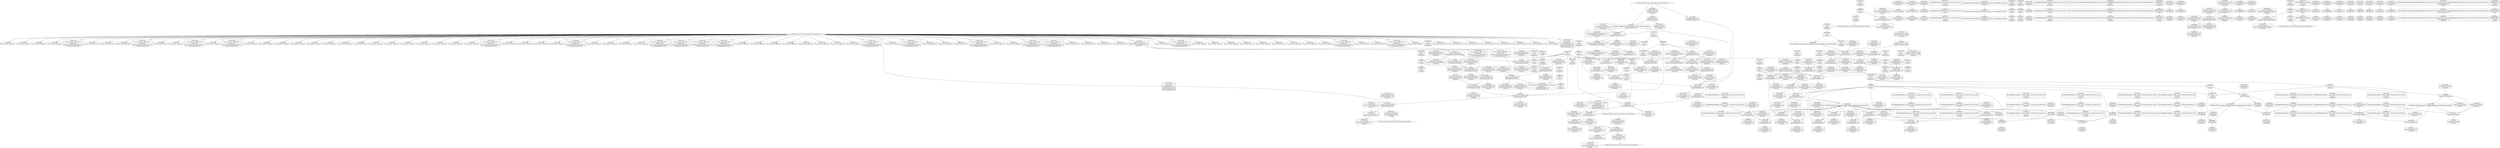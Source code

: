 digraph {
	CE0x496c520 [shape=record,shape=Mrecord,label="{CE0x496c520|80:_i32,_112:_i8*,_:_CRE_55,56_}"]
	CE0x49762c0 [shape=record,shape=Mrecord,label="{CE0x49762c0|avc_has_perm:tclass|Function::avc_has_perm&Arg::tclass::|*SummSink*}"]
	CE0x49723d0 [shape=record,shape=Mrecord,label="{CE0x49723d0|80:_i32,_112:_i8*,_:_CRE_128,136_|*MultipleSource*|Function::selinux_sem_associate&Arg::sma::|security/selinux/hooks.c,5419}"]
	CE0x4985ea0 [shape=record,shape=Mrecord,label="{CE0x4985ea0|80:_i32,_112:_i8*,_:_CRE_62,63_}"]
	CE0x497c360 [shape=record,shape=Mrecord,label="{CE0x497c360|80:_i32,_112:_i8*,_:_CRE_41,42_}"]
	CE0x4980a00 [shape=record,shape=Mrecord,label="{CE0x4980a00|i32_10|*Constant*|*SummSink*}"]
	CE0x495f530 [shape=record,shape=Mrecord,label="{CE0x495f530|selinux_sem_associate:bb|*SummSource*}"]
	CE0x49915e0 [shape=record,shape=Mrecord,label="{CE0x49915e0|current_sid:call|security/selinux/hooks.c,218|*SummSource*}"]
	CE0x4995e40 [shape=record,shape=Mrecord,label="{CE0x4995e40|current_sid:tmp9|security/selinux/hooks.c,218|*SummSink*}"]
	CE0x49a69b0 [shape=record,shape=Mrecord,label="{CE0x49a69b0|current_sid:tmp17|security/selinux/hooks.c,218}"]
	CE0x49780b0 [shape=record,shape=Mrecord,label="{CE0x49780b0|selinux_sem_associate:ipc_id|security/selinux/hooks.c,5422|*SummSource*}"]
	CE0x496ae50 [shape=record,shape=Mrecord,label="{CE0x496ae50|i64_5|*Constant*|*SummSource*}"]
	CE0x496dc20 [shape=record,shape=Mrecord,label="{CE0x496dc20|selinux_sem_associate:ad|security/selinux/hooks.c, 5416|*SummSource*}"]
	CE0x4990060 [shape=record,shape=Mrecord,label="{CE0x4990060|current_sid:tmp16|security/selinux/hooks.c,218}"]
	CE0x49b5460 [shape=record,shape=Mrecord,label="{CE0x49b5460|current_sid:tmp21|security/selinux/hooks.c,218}"]
	CE0x4968f10 [shape=record,shape=Mrecord,label="{CE0x4968f10|current_sid:tmp|*SummSource*}"]
	CE0x4965480 [shape=record,shape=Mrecord,label="{CE0x4965480|selinux_sem_associate:sem_perm1|security/selinux/hooks.c,5422|*SummSink*}"]
	CE0x496f540 [shape=record,shape=Mrecord,label="{CE0x496f540|get_current:tmp1|*SummSink*}"]
	CE0x4983b20 [shape=record,shape=Mrecord,label="{CE0x4983b20|_ret_i32_%tmp24,_!dbg_!27742|security/selinux/hooks.c,220|*SummSource*}"]
	CE0x4961990 [shape=record,shape=Mrecord,label="{CE0x4961990|selinux_sem_associate:entry|*SummSink*}"]
	CE0x49ac550 [shape=record,shape=Mrecord,label="{CE0x49ac550|current_sid:tmp22|security/selinux/hooks.c,218}"]
	CE0x4969fb0 [shape=record,shape=Mrecord,label="{CE0x4969fb0|80:_i32,_112:_i8*,_:_CRE_67,68_}"]
	CE0x49ac840 [shape=record,shape=Mrecord,label="{CE0x49ac840|current_sid:tmp23|security/selinux/hooks.c,218}"]
	CE0x497c9e0 [shape=record,shape=Mrecord,label="{CE0x497c9e0|COLLAPSED:_GCMRE___llvm_gcov_ctr319_internal_global_2_x_i64_zeroinitializer:_elem_0:default:}"]
	CE0x49b48a0 [shape=record,shape=Mrecord,label="{CE0x49b48a0|current_sid:tmp19|security/selinux/hooks.c,218|*SummSource*}"]
	CE0x497b770 [shape=record,shape=Mrecord,label="{CE0x497b770|current_sid:if.end|*SummSink*}"]
	CE0x4976790 [shape=record,shape=Mrecord,label="{CE0x4976790|i8*_getelementptr_inbounds_(_25_x_i8_,_25_x_i8_*_.str3,_i32_0,_i32_0)|*Constant*}"]
	CE0x49c10f0 [shape=record,shape=Mrecord,label="{CE0x49c10f0|%struct.task_struct*_(%struct.task_struct**)*_asm_movq_%gs:$_1:P_,$0_,_r,im,_dirflag_,_fpsr_,_flags_}"]
	CE0x497a760 [shape=record,shape=Mrecord,label="{CE0x497a760|current_sid:tmp12|security/selinux/hooks.c,218}"]
	CE0x49b4ce0 [shape=record,shape=Mrecord,label="{CE0x49b4ce0|current_sid:tmp20|security/selinux/hooks.c,218}"]
	CE0x4985050 [shape=record,shape=Mrecord,label="{CE0x4985050|80:_i32,_112:_i8*,_:_CRE_17,18_}"]
	CE0x498fd50 [shape=record,shape=Mrecord,label="{CE0x498fd50|current_sid:tmp15|security/selinux/hooks.c,218|*SummSink*}"]
	CE0x49b4420 [shape=record,shape=Mrecord,label="{CE0x49b4420|current_sid:tmp19|security/selinux/hooks.c,218}"]
	CE0x49abe20 [shape=record,shape=Mrecord,label="{CE0x49abe20|i32_22|*Constant*|*SummSink*}"]
	CE0x49620f0 [shape=record,shape=Mrecord,label="{CE0x49620f0|selinux_sem_associate:entry|*SummSource*}"]
	CE0x4979a50 [shape=record,shape=Mrecord,label="{CE0x4979a50|current_sid:tobool|security/selinux/hooks.c,218|*SummSource*}"]
	CE0x496e780 [shape=record,shape=Mrecord,label="{CE0x496e780|i64*_getelementptr_inbounds_(_2_x_i64_,_2_x_i64_*___llvm_gcov_ctr319,_i64_0,_i64_0)|*Constant*|*SummSource*}"]
	CE0x49ad6b0 [shape=record,shape=Mrecord,label="{CE0x49ad6b0|i1_true|*Constant*|*SummSink*}"]
	CE0x4967e90 [shape=record,shape=Mrecord,label="{CE0x4967e90|80:_i32,_112:_i8*,_:_CRE_34,35_}"]
	CE0x497f860 [shape=record,shape=Mrecord,label="{CE0x497f860|80:_i32,_112:_i8*,_:_CRE_3,4_}"]
	CE0x49a8360 [shape=record,shape=Mrecord,label="{CE0x49a8360|i32_1|*Constant*}"]
	CE0x4980da0 [shape=record,shape=Mrecord,label="{CE0x4980da0|selinux_sem_associate:tmp4|security/selinux/hooks.c,5419|*SummSink*}"]
	CE0x49a9bf0 [shape=record,shape=Mrecord,label="{CE0x49a9bf0|current_sid:tmp24|security/selinux/hooks.c,220|*SummSource*}"]
	CE0x4993430 [shape=record,shape=Mrecord,label="{CE0x4993430|GLOBAL:__llvm_gcov_ctr125|Global_var:__llvm_gcov_ctr125|*SummSource*}"]
	CE0x49a9b00 [shape=record,shape=Mrecord,label="{CE0x49a9b00|current_sid:tmp24|security/selinux/hooks.c,220}"]
	CE0x4983110 [shape=record,shape=Mrecord,label="{CE0x4983110|80:_i32,_112:_i8*,_:_CRE_40,41_}"]
	CE0x497e630 [shape=record,shape=Mrecord,label="{CE0x497e630|80:_i32,_112:_i8*,_:_CRE_11,12_}"]
	CE0x498d490 [shape=record,shape=Mrecord,label="{CE0x498d490|current_sid:call4|security/selinux/hooks.c,218|*SummSink*}"]
	CE0x49ad550 [shape=record,shape=Mrecord,label="{CE0x49ad550|i1_true|*Constant*|*SummSource*}"]
	CE0x4987cd0 [shape=record,shape=Mrecord,label="{CE0x4987cd0|selinux_sem_associate:type|security/selinux/hooks.c,5421|*SummSink*}"]
	CE0x497f100 [shape=record,shape=Mrecord,label="{CE0x497f100|current_sid:sid|security/selinux/hooks.c,220|*SummSource*}"]
	CE0x4975f40 [shape=record,shape=Mrecord,label="{CE0x4975f40|i16_25|*Constant*|*SummSink*}"]
	CE0x4973ea0 [shape=record,shape=Mrecord,label="{CE0x4973ea0|current_sid:tmp7|security/selinux/hooks.c,218|*SummSink*}"]
	CE0x49c51f0 [shape=record,shape=Mrecord,label="{CE0x49c51f0|get_current:tmp2|*SummSource*}"]
	CE0x495c580 [shape=record,shape=Mrecord,label="{CE0x495c580|selinux_sem_associate:tmp6|security/selinux/hooks.c,5422|*SummSink*}"]
	CE0x4983020 [shape=record,shape=Mrecord,label="{CE0x4983020|80:_i32,_112:_i8*,_:_CRE_39,40_}"]
	CE0x4992580 [shape=record,shape=Mrecord,label="{CE0x4992580|current_sid:tmp14|security/selinux/hooks.c,218|*SummSource*}"]
	CE0x49783c0 [shape=record,shape=Mrecord,label="{CE0x49783c0|selinux_sem_associate:sid2|security/selinux/hooks.c,5424}"]
	CE0x496f000 [shape=record,shape=Mrecord,label="{CE0x496f000|selinux_sem_associate:call|security/selinux/hooks.c,5417}"]
	CE0x49ac8b0 [shape=record,shape=Mrecord,label="{CE0x49ac8b0|current_sid:tmp22|security/selinux/hooks.c,218|*SummSink*}"]
	CE0x4979330 [shape=record,shape=Mrecord,label="{CE0x4979330|selinux_sem_associate:tmp7|security/selinux/hooks.c,5424|*SummSource*}"]
	CE0x49abb80 [shape=record,shape=Mrecord,label="{CE0x49abb80|get_current:tmp1}"]
	CE0x49e78a0 [shape=record,shape=Mrecord,label="{CE0x49e78a0|get_current:tmp|*SummSource*}"]
	CE0x49af930 [shape=record,shape=Mrecord,label="{CE0x49af930|i64_1|*Constant*}"]
	CE0x496a910 [shape=record,shape=Mrecord,label="{CE0x496a910|current_sid:tobool1|security/selinux/hooks.c,218|*SummSource*}"]
	CE0x49a58f0 [shape=record,shape=Mrecord,label="{CE0x49a58f0|i32_218|*Constant*}"]
	CE0x4992130 [shape=record,shape=Mrecord,label="{CE0x4992130|current_sid:tmp13|security/selinux/hooks.c,218|*SummSource*}"]
	CE0x496ebe0 [shape=record,shape=Mrecord,label="{CE0x496ebe0|80:_i32,_112:_i8*,_:_CRE_27,28_}"]
	CE0x496ea00 [shape=record,shape=Mrecord,label="{CE0x496ea00|80:_i32,_112:_i8*,_:_CRE_25,26_}"]
	CE0x4977b10 [shape=record,shape=Mrecord,label="{CE0x4977b10|selinux_sem_associate:u|security/selinux/hooks.c,5422|*SummSource*}"]
	CE0x4990590 [shape=record,shape=Mrecord,label="{CE0x4990590|i8_1|*Constant*}"]
	CE0x49746e0 [shape=record,shape=Mrecord,label="{CE0x49746e0|current_sid:tmp8|security/selinux/hooks.c,218}"]
	CE0x495f440 [shape=record,shape=Mrecord,label="{CE0x495f440|selinux_sem_associate:bb|*SummSink*}"]
	CE0x4971c00 [shape=record,shape=Mrecord,label="{CE0x4971c00|80:_i32,_112:_i8*,_:_CRE_96,100_|*MultipleSource*|Function::selinux_sem_associate&Arg::sma::|security/selinux/hooks.c,5419}"]
	"CONST[source:0(mediator),value:2(dynamic)][purpose:{object}][SnkIdx:1]"
	CE0x4984410 [shape=record,shape=Mrecord,label="{CE0x4984410|i32_3|*Constant*|*SummSink*}"]
	CE0x4980860 [shape=record,shape=Mrecord,label="{CE0x4980860|i32_10|*Constant*|*SummSource*}"]
	CE0x49651f0 [shape=record,shape=Mrecord,label="{CE0x49651f0|i8_4|*Constant*|*SummSource*}"]
	CE0x49a84e0 [shape=record,shape=Mrecord,label="{CE0x49a84e0|current_sid:sid|security/selinux/hooks.c,220}"]
	CE0x4975ac0 [shape=record,shape=Mrecord,label="{CE0x4975ac0|i64*_getelementptr_inbounds_(_2_x_i64_,_2_x_i64_*___llvm_gcov_ctr319,_i64_0,_i64_0)|*Constant*}"]
	CE0x4994f30 [shape=record,shape=Mrecord,label="{CE0x4994f30|i64_0|*Constant*|*SummSink*}"]
	CE0x49b55e0 [shape=record,shape=Mrecord,label="{CE0x49b55e0|current_sid:tmp21|security/selinux/hooks.c,218|*SummSource*}"]
	CE0x4986100 [shape=record,shape=Mrecord,label="{CE0x4986100|80:_i32,_112:_i8*,_:_CRE_64,65_}"]
	CE0x496af80 [shape=record,shape=Mrecord,label="{CE0x496af80|i64_5|*Constant*|*SummSink*}"]
	CE0x4981410 [shape=record,shape=Mrecord,label="{CE0x4981410|avc_has_perm:tsid|Function::avc_has_perm&Arg::tsid::}"]
	CE0x497c120 [shape=record,shape=Mrecord,label="{CE0x497c120|selinux_sem_associate:tmp2|*SummSource*}"]
	CE0x4992e50 [shape=record,shape=Mrecord,label="{CE0x4992e50|current_sid:tmp4|security/selinux/hooks.c,218}"]
	CE0x497def0 [shape=record,shape=Mrecord,label="{CE0x497def0|80:_i32,_112:_i8*,_:_CRE_57,58_}"]
	CE0x49a5a90 [shape=record,shape=Mrecord,label="{CE0x49a5a90|i32_218|*Constant*|*SummSource*}"]
	CE0x4978d50 [shape=record,shape=Mrecord,label="{CE0x4978d50|4:_i32,_:_CRE_0,2_|*MultipleSource*|security/selinux/hooks.c,5424|security/selinux/hooks.c,5419|security/selinux/hooks.c,5419}"]
	CE0x49a9e90 [shape=record,shape=Mrecord,label="{CE0x49a9e90|get_current:bb|*SummSource*}"]
	CE0x4984220 [shape=record,shape=Mrecord,label="{CE0x4984220|i32_3|*Constant*|*SummSource*}"]
	CE0x4974d20 [shape=record,shape=Mrecord,label="{CE0x4974d20|80:_i32,_112:_i8*,_:_CRE_50,51_}"]
	CE0x496a570 [shape=record,shape=Mrecord,label="{CE0x496a570|i32_10|*Constant*}"]
	CE0x496f9b0 [shape=record,shape=Mrecord,label="{CE0x496f9b0|i64*_getelementptr_inbounds_(_2_x_i64_,_2_x_i64_*___llvm_gcov_ctr98,_i64_0,_i64_1)|*Constant*|*SummSource*}"]
	CE0x49954d0 [shape=record,shape=Mrecord,label="{CE0x49954d0|current_sid:tmp6|security/selinux/hooks.c,218|*SummSink*}"]
	CE0x49e7410 [shape=record,shape=Mrecord,label="{CE0x49e7410|get_current:tmp|*SummSink*}"]
	CE0x49a61a0 [shape=record,shape=Mrecord,label="{CE0x49a61a0|i8*_getelementptr_inbounds_(_45_x_i8_,_45_x_i8_*_.str12,_i32_0,_i32_0)|*Constant*}"]
	CE0x4984e50 [shape=record,shape=Mrecord,label="{CE0x4984e50|i32_(i32,_i32,_i16,_i32,_%struct.common_audit_data*)*_bitcast_(i32_(i32,_i32,_i16,_i32,_%struct.common_audit_data.495*)*_avc_has_perm_to_i32_(i32,_i32,_i16,_i32,_%struct.common_audit_data*)*)|*Constant*|*SummSource*}"]
	CE0x495f0f0 [shape=record,shape=Mrecord,label="{CE0x495f0f0|GLOBAL:current_sid|*Constant*|*SummSource*}"]
	CE0x497c4e0 [shape=record,shape=Mrecord,label="{CE0x497c4e0|80:_i32,_112:_i8*,_:_CRE_42,43_}"]
	CE0x496d640 [shape=record,shape=Mrecord,label="{CE0x496d640|_ret_%struct.task_struct*_%tmp4,_!dbg_!27714|./arch/x86/include/asm/current.h,14|*SummSource*}"]
	CE0x496a6a0 [shape=record,shape=Mrecord,label="{CE0x496a6a0|80:_i32,_112:_i8*,_:_CRE_72,73_|*MultipleSource*|Function::selinux_sem_associate&Arg::sma::|security/selinux/hooks.c,5419}"]
	CE0x4982020 [shape=record,shape=Mrecord,label="{CE0x4982020|current_sid:tmp}"]
	CE0x496a310 [shape=record,shape=Mrecord,label="{CE0x496a310|80:_i32,_112:_i8*,_:_CRE_70,71_}"]
	CE0x497b0c0 [shape=record,shape=Mrecord,label="{CE0x497b0c0|i64*_getelementptr_inbounds_(_11_x_i64_,_11_x_i64_*___llvm_gcov_ctr125,_i64_0,_i64_6)|*Constant*|*SummSink*}"]
	CE0x496c2c0 [shape=record,shape=Mrecord,label="{CE0x496c2c0|80:_i32,_112:_i8*,_:_CRE_53,54_}"]
	CE0x495f370 [shape=record,shape=Mrecord,label="{CE0x495f370|current_sid:entry|*SummSource*}"]
	CE0x5d41bf0 [shape=record,shape=Mrecord,label="{CE0x5d41bf0|80:_i32,_112:_i8*,_:_CRE_1,2_}"]
	CE0x5e73840 [shape=record,shape=Mrecord,label="{CE0x5e73840|i64_1|*Constant*|*SummSink*}"]
	CE0x4987b30 [shape=record,shape=Mrecord,label="{CE0x4987b30|selinux_sem_associate:type|security/selinux/hooks.c,5421|*SummSource*}"]
	CE0x49aec30 [shape=record,shape=Mrecord,label="{CE0x49aec30|_call_void_mcount()_#3|*SummSink*}"]
	CE0x4965990 [shape=record,shape=Mrecord,label="{CE0x4965990|selinux_sem_associate:call3|security/selinux/hooks.c,5424|*SummSink*}"]
	CE0x496fa50 [shape=record,shape=Mrecord,label="{CE0x496fa50|get_current:tmp4|./arch/x86/include/asm/current.h,14|*SummSink*}"]
	CE0x497c740 [shape=record,shape=Mrecord,label="{CE0x497c740|80:_i32,_112:_i8*,_:_CRE_44,45_}"]
	CE0x49943c0 [shape=record,shape=Mrecord,label="{CE0x49943c0|i32_78|*Constant*}"]
	CE0x4970b20 [shape=record,shape=Mrecord,label="{CE0x4970b20|80:_i32,_112:_i8*,_:_CRE_168,176_|*MultipleSource*|Function::selinux_sem_associate&Arg::sma::|security/selinux/hooks.c,5419}"]
	CE0x497f960 [shape=record,shape=Mrecord,label="{CE0x497f960|80:_i32,_112:_i8*,_:_CRE_76,80_|*MultipleSource*|Function::selinux_sem_associate&Arg::sma::|security/selinux/hooks.c,5419}"]
	CE0x4977590 [shape=record,shape=Mrecord,label="{CE0x4977590|i8*_getelementptr_inbounds_(_25_x_i8_,_25_x_i8_*_.str3,_i32_0,_i32_0)|*Constant*|*SummSource*}"]
	CE0x49838d0 [shape=record,shape=Mrecord,label="{CE0x49838d0|current_sid:entry|*SummSink*}"]
	CE0x496aa90 [shape=record,shape=Mrecord,label="{CE0x496aa90|current_sid:tobool1|security/selinux/hooks.c,218|*SummSink*}"]
	CE0x4981d10 [shape=record,shape=Mrecord,label="{CE0x4981d10|i64*_getelementptr_inbounds_(_11_x_i64_,_11_x_i64_*___llvm_gcov_ctr125,_i64_0,_i64_0)|*Constant*|*SummSource*}"]
	CE0x4970e60 [shape=record,shape=Mrecord,label="{CE0x4970e60|80:_i32,_112:_i8*,_:_CRE_184,188_|*MultipleSource*|Function::selinux_sem_associate&Arg::sma::|security/selinux/hooks.c,5419}"]
	CE0x4991d00 [shape=record,shape=Mrecord,label="{CE0x4991d00|get_current:tmp2}"]
	CE0x49732b0 [shape=record,shape=Mrecord,label="{CE0x49732b0|80:_i32,_112:_i8*,_:_CRE_84,88_|*MultipleSource*|Function::selinux_sem_associate&Arg::sma::|security/selinux/hooks.c,5419}"]
	CE0x4982930 [shape=record,shape=Mrecord,label="{CE0x4982930|80:_i32,_112:_i8*,_:_CRE_13,14_}"]
	CE0x4986900 [shape=record,shape=Mrecord,label="{CE0x4986900|selinux_sem_associate:tmp1|*SummSink*}"]
	CE0x5d41b10 [shape=record,shape=Mrecord,label="{CE0x5d41b10|selinux_sem_associate:sem_perm|security/selinux/hooks.c,5419|*SummSource*}"]
	CE0x49642e0 [shape=record,shape=Mrecord,label="{CE0x49642e0|current_sid:land.lhs.true2|*SummSink*}"]
	CE0x497b560 [shape=record,shape=Mrecord,label="{CE0x497b560|current_sid:if.end}"]
	CE0x4964350 [shape=record,shape=Mrecord,label="{CE0x4964350|current_sid:do.body}"]
	CE0x49aeb30 [shape=record,shape=Mrecord,label="{CE0x49aeb30|_call_void_mcount()_#3|*SummSource*}"]
	CE0x4987e50 [shape=record,shape=Mrecord,label="{CE0x4987e50|i32_64|*Constant*|*SummSource*}"]
	CE0x4988210 [shape=record,shape=Mrecord,label="{CE0x4988210|avc_has_perm:requested|Function::avc_has_perm&Arg::requested::}"]
	CE0x495c510 [shape=record,shape=Mrecord,label="{CE0x495c510|selinux_sem_associate:tmp6|security/selinux/hooks.c,5422|*SummSource*}"]
	CE0x49ac190 [shape=record,shape=Mrecord,label="{CE0x49ac190|current_sid:security|security/selinux/hooks.c,218|*SummSource*}"]
	CE0x49ad7e0 [shape=record,shape=Mrecord,label="{CE0x49ad7e0|i64*_getelementptr_inbounds_(_11_x_i64_,_11_x_i64_*___llvm_gcov_ctr125,_i64_0,_i64_8)|*Constant*|*SummSink*}"]
	CE0x497c970 [shape=record,shape=Mrecord,label="{CE0x497c970|selinux_sem_associate:tmp}"]
	CE0x4986650 [shape=record,shape=Mrecord,label="{CE0x4986650|i64*_getelementptr_inbounds_(_11_x_i64_,_11_x_i64_*___llvm_gcov_ctr125,_i64_0,_i64_1)|*Constant*|*SummSink*}"]
	CE0x49774e0 [shape=record,shape=Mrecord,label="{CE0x49774e0|GLOBAL:lockdep_rcu_suspicious|*Constant*|*SummSink*}"]
	CE0x49aa010 [shape=record,shape=Mrecord,label="{CE0x49aa010|get_current:bb|*SummSink*}"]
	CE0x4984590 [shape=record,shape=Mrecord,label="{CE0x4984590|selinux_sem_associate:tmp6|security/selinux/hooks.c,5422}"]
	CE0x49a6940 [shape=record,shape=Mrecord,label="{CE0x49a6940|i64*_getelementptr_inbounds_(_11_x_i64_,_11_x_i64_*___llvm_gcov_ctr125,_i64_0,_i64_9)|*Constant*|*SummSink*}"]
	CE0x4982e40 [shape=record,shape=Mrecord,label="{CE0x4982e40|80:_i32,_112:_i8*,_:_CRE_37,38_}"]
	CE0x4984c90 [shape=record,shape=Mrecord,label="{CE0x4984c90|i32_(i32,_i32,_i16,_i32,_%struct.common_audit_data*)*_bitcast_(i32_(i32,_i32,_i16,_i32,_%struct.common_audit_data.495*)*_avc_has_perm_to_i32_(i32,_i32,_i16,_i32,_%struct.common_audit_data*)*)|*Constant*}"]
	CE0x496d5b0 [shape=record,shape=Mrecord,label="{CE0x496d5b0|get_current:entry|*SummSink*}"]
	CE0x4979cb0 [shape=record,shape=Mrecord,label="{CE0x4979cb0|i64_3|*Constant*}"]
	CE0x49655c0 [shape=record,shape=Mrecord,label="{CE0x49655c0|selinux_sem_associate:key|security/selinux/hooks.c,5422}"]
	CE0x4968e80 [shape=record,shape=Mrecord,label="{CE0x4968e80|selinux_sem_associate:tmp1}"]
	CE0x49b4770 [shape=record,shape=Mrecord,label="{CE0x49b4770|i64*_getelementptr_inbounds_(_11_x_i64_,_11_x_i64_*___llvm_gcov_ctr125,_i64_0,_i64_10)|*Constant*}"]
	CE0x4986360 [shape=record,shape=Mrecord,label="{CE0x4986360|80:_i32,_112:_i8*,_:_CRE_66,67_}"]
	CE0x49b4000 [shape=record,shape=Mrecord,label="{CE0x49b4000|current_sid:tmp18|security/selinux/hooks.c,218}"]
	CE0x4992f50 [shape=record,shape=Mrecord,label="{CE0x4992f50|current_sid:tmp4|security/selinux/hooks.c,218|*SummSource*}"]
	CE0x49640f0 [shape=record,shape=Mrecord,label="{CE0x49640f0|current_sid:land.lhs.true|*SummSource*}"]
	CE0x49882b0 [shape=record,shape=Mrecord,label="{CE0x49882b0|avc_has_perm:requested|Function::avc_has_perm&Arg::requested::|*SummSource*}"]
	CE0x496d410 [shape=record,shape=Mrecord,label="{CE0x496d410|get_current:entry}"]
	CE0x49acd30 [shape=record,shape=Mrecord,label="{CE0x49acd30|i64*_getelementptr_inbounds_(_11_x_i64_,_11_x_i64_*___llvm_gcov_ctr125,_i64_0,_i64_1)|*Constant*}"]
	"CONST[source:2(external),value:2(dynamic)][purpose:{subject}][SrcIdx:2]"
	CE0x4987f30 [shape=record,shape=Mrecord,label="{CE0x4987f30|i32_64|*Constant*|*SummSink*}"]
	CE0x496eaf0 [shape=record,shape=Mrecord,label="{CE0x496eaf0|80:_i32,_112:_i8*,_:_CRE_26,27_}"]
	CE0x4967ad0 [shape=record,shape=Mrecord,label="{CE0x4967ad0|80:_i32,_112:_i8*,_:_CRE_30,31_}"]
	CE0x497e280 [shape=record,shape=Mrecord,label="{CE0x497e280|80:_i32,_112:_i8*,_:_CRE_60,61_}"]
	CE0x497b6a0 [shape=record,shape=Mrecord,label="{CE0x497b6a0|current_sid:if.end|*SummSource*}"]
	CE0x49b4c00 [shape=record,shape=Mrecord,label="{CE0x49b4c00|i64*_getelementptr_inbounds_(_11_x_i64_,_11_x_i64_*___llvm_gcov_ctr125,_i64_0,_i64_10)|*Constant*|*SummSink*}"]
	CE0x4994810 [shape=record,shape=Mrecord,label="{CE0x4994810|current_sid:cred|security/selinux/hooks.c,218|*SummSource*}"]
	CE0x49eb450 [shape=record,shape=Mrecord,label="{CE0x49eb450|GLOBAL:current_task|Global_var:current_task}"]
	CE0x4978870 [shape=record,shape=Mrecord,label="{CE0x4978870|selinux_sem_associate:sid2|security/selinux/hooks.c,5424|*SummSink*}"]
	CE0x4994a80 [shape=record,shape=Mrecord,label="{CE0x4994a80|_call_void_mcount()_#3|*SummSink*}"]
	CE0x4980d00 [shape=record,shape=Mrecord,label="{CE0x4980d00|selinux_sem_associate:tmp4|security/selinux/hooks.c,5419|*SummSource*}"]
	CE0x6637ef0 [shape=record,shape=Mrecord,label="{CE0x6637ef0|selinux_sem_associate:tmp3|*SummSource*}"]
	CE0x4996d20 [shape=record,shape=Mrecord,label="{CE0x4996d20|0:_i8,_:_GCMR_current_sid.__warned_internal_global_i8_0,_section_.data.unlikely_,_align_1:_elem_0:default:}"]
	CE0x497ff10 [shape=record,shape=Mrecord,label="{CE0x497ff10|80:_i32,_112:_i8*,_:_CRE_20,21_}"]
	CE0x4995d70 [shape=record,shape=Mrecord,label="{CE0x4995d70|current_sid:tmp9|security/selinux/hooks.c,218|*SummSource*}"]
	CE0x601c4d0 [shape=record,shape=Mrecord,label="{CE0x601c4d0|80:_i32,_112:_i8*,_:_CRE_0,1_}"]
	CE0x4981900 [shape=record,shape=Mrecord,label="{CE0x4981900|selinux_sem_associate:tmp5|security/selinux/hooks.c,5419}"]
	CE0x49734e0 [shape=record,shape=Mrecord,label="{CE0x49734e0|80:_i32,_112:_i8*,_:_CRE_88,92_|*MultipleSource*|Function::selinux_sem_associate&Arg::sma::|security/selinux/hooks.c,5419}"]
	CE0x496cd80 [shape=record,shape=Mrecord,label="{CE0x496cd80|current_sid:do.end|*SummSource*}"]
	CE0x49eb390 [shape=record,shape=Mrecord,label="{CE0x49eb390|%struct.task_struct*_(%struct.task_struct**)*_asm_movq_%gs:$_1:P_,$0_,_r,im,_dirflag_,_fpsr_,_flags_|*SummSink*}"]
	CE0x49abfb0 [shape=record,shape=Mrecord,label="{CE0x49abfb0|COLLAPSED:_CMRE:_elem_0::|security/selinux/hooks.c,218}"]
	CE0x497eb90 [shape=record,shape=Mrecord,label="{CE0x497eb90|current_sid:bb|*SummSource*}"]
	CE0x4980000 [shape=record,shape=Mrecord,label="{CE0x4980000|80:_i32,_112:_i8*,_:_CRE_21,22_}"]
	CE0x49d9450 [shape=record,shape=Mrecord,label="{CE0x49d9450|get_current:tmp1|*SummSource*}"]
	CE0x49a95f0 [shape=record,shape=Mrecord,label="{CE0x49a95f0|i64*_getelementptr_inbounds_(_2_x_i64_,_2_x_i64_*___llvm_gcov_ctr98,_i64_0,_i64_0)|*Constant*}"]
	CE0x4970580 [shape=record,shape=Mrecord,label="{CE0x4970580|80:_i32,_112:_i8*,_:_CRE_144,152_|*MultipleSource*|Function::selinux_sem_associate&Arg::sma::|security/selinux/hooks.c,5419}"]
	CE0x4980bb0 [shape=record,shape=Mrecord,label="{CE0x4980bb0|selinux_sem_associate:security|security/selinux/hooks.c,5419}"]
	CE0x49af8c0 [shape=record,shape=Mrecord,label="{CE0x49af8c0|current_sid:tmp|*SummSink*}"]
	CE0x497b850 [shape=record,shape=Mrecord,label="{CE0x497b850|current_sid:if.then}"]
	CE0x4982ae0 [shape=record,shape=Mrecord,label="{CE0x4982ae0|80:_i32,_112:_i8*,_:_CRE_15,16_}"]
	CE0x49923b0 [shape=record,shape=Mrecord,label="{CE0x49923b0|current_sid:tmp14|security/selinux/hooks.c,218}"]
	CE0x4982120 [shape=record,shape=Mrecord,label="{CE0x4982120|_ret_i32_%tmp24,_!dbg_!27742|security/selinux/hooks.c,220|*SummSink*}"]
	CE0x495cb10 [shape=record,shape=Mrecord,label="{CE0x495cb10|avc_has_perm:entry}"]
	CE0x4974430 [shape=record,shape=Mrecord,label="{CE0x4974430|GLOBAL:current_sid.__warned|Global_var:current_sid.__warned|*SummSource*}"]
	CE0x4975e10 [shape=record,shape=Mrecord,label="{CE0x4975e10|i16_25|*Constant*|*SummSource*}"]
	CE0x497a630 [shape=record,shape=Mrecord,label="{CE0x497a630|current_sid:tmp11|security/selinux/hooks.c,218|*SummSink*}"]
	CE0x4981610 [shape=record,shape=Mrecord,label="{CE0x4981610|avc_has_perm:tsid|Function::avc_has_perm&Arg::tsid::|*SummSource*}"]
	CE0x49760b0 [shape=record,shape=Mrecord,label="{CE0x49760b0|avc_has_perm:tclass|Function::avc_has_perm&Arg::tclass::}"]
	CE0x49ea2a0 [shape=record,shape=Mrecord,label="{CE0x49ea2a0|GLOBAL:current_task|Global_var:current_task|*SummSink*}"]
	CE0x4974890 [shape=record,shape=Mrecord,label="{CE0x4974890|80:_i32,_112:_i8*,_:_CRE_46,47_}"]
	CE0x496f440 [shape=record,shape=Mrecord,label="{CE0x496f440|selinux_sem_associate:tmp|*SummSink*}"]
	CE0x4967450 [shape=record,shape=Mrecord,label="{CE0x4967450|selinux_sem_associate:ad|security/selinux/hooks.c, 5416|*SummSink*}"]
	CE0x4996ee0 [shape=record,shape=Mrecord,label="{CE0x4996ee0|current_sid:tmp8|security/selinux/hooks.c,218|*SummSource*}"]
	CE0x4994710 [shape=record,shape=Mrecord,label="{CE0x4994710|COLLAPSED:_GCMRE_current_task_external_global_%struct.task_struct*:_elem_0::|security/selinux/hooks.c,218}"]
	CE0x49ac200 [shape=record,shape=Mrecord,label="{CE0x49ac200|current_sid:security|security/selinux/hooks.c,218|*SummSink*}"]
	CE0x425efe0 [shape=record,shape=Mrecord,label="{CE0x425efe0|80:_i32,_112:_i8*,_:_CRE_4,5_}"]
	CE0x49ac6d0 [shape=record,shape=Mrecord,label="{CE0x49ac6d0|current_sid:tmp22|security/selinux/hooks.c,218|*SummSource*}"]
	CE0x49654f0 [shape=record,shape=Mrecord,label="{CE0x49654f0|selinux_sem_associate:sem_perm1|security/selinux/hooks.c,5422}"]
	CE0x496c600 [shape=record,shape=Mrecord,label="{CE0x496c600|selinux_sem_associate:ad|security/selinux/hooks.c, 5416}"]
	CE0x49c07d0 [shape=record,shape=Mrecord,label="{CE0x49c07d0|get_current:tmp3|*SummSource*}"]
	"CONST[source:0(mediator),value:2(dynamic)][purpose:{subject}][SnkIdx:0]"
	CE0x497ec50 [shape=record,shape=Mrecord,label="{CE0x497ec50|selinux_sem_associate:sma|Function::selinux_sem_associate&Arg::sma::}"]
	CE0x4972db0 [shape=record,shape=Mrecord,label="{CE0x4972db0|_call_void_mcount()_#3}"]
	CE0x4981eb0 [shape=record,shape=Mrecord,label="{CE0x4981eb0|i64*_getelementptr_inbounds_(_11_x_i64_,_11_x_i64_*___llvm_gcov_ctr125,_i64_0,_i64_0)|*Constant*|*SummSink*}"]
	CE0x4994510 [shape=record,shape=Mrecord,label="{CE0x4994510|i32_78|*Constant*|*SummSink*}"]
	CE0x4970760 [shape=record,shape=Mrecord,label="{CE0x4970760|80:_i32,_112:_i8*,_:_CRE_152,160_|*MultipleSource*|Function::selinux_sem_associate&Arg::sma::|security/selinux/hooks.c,5419}"]
	CE0x49812b0 [shape=record,shape=Mrecord,label="{CE0x49812b0|avc_has_perm:ssid|Function::avc_has_perm&Arg::ssid::|*SummSource*}"]
	CE0x497e720 [shape=record,shape=Mrecord,label="{CE0x497e720|80:_i32,_112:_i8*,_:_CRE_12,13_}"]
	CE0x49b3d90 [shape=record,shape=Mrecord,label="{CE0x49b3d90|current_sid:tmp17|security/selinux/hooks.c,218|*SummSink*}"]
	CE0x4985b50 [shape=record,shape=Mrecord,label="{CE0x4985b50|GLOBAL:current_sid|*Constant*}"]
	CE0x495c640 [shape=record,shape=Mrecord,label="{CE0x495c640|selinux_sem_associate:ipc_id|security/selinux/hooks.c,5422}"]
	CE0x4976ab0 [shape=record,shape=Mrecord,label="{CE0x4976ab0|_call_void_lockdep_rcu_suspicious(i8*_getelementptr_inbounds_(_25_x_i8_,_25_x_i8_*_.str3,_i32_0,_i32_0),_i32_218,_i8*_getelementptr_inbounds_(_45_x_i8_,_45_x_i8_*_.str12,_i32_0,_i32_0))_#10,_!dbg_!27727|security/selinux/hooks.c,218|*SummSource*}"]
	CE0x4965060 [shape=record,shape=Mrecord,label="{CE0x4965060|i8_4|*Constant*}"]
	CE0x496d250 [shape=record,shape=Mrecord,label="{CE0x496d250|i64*_getelementptr_inbounds_(_2_x_i64_,_2_x_i64_*___llvm_gcov_ctr319,_i64_0,_i64_1)|*Constant*|*SummSink*}"]
	CE0x4973780 [shape=record,shape=Mrecord,label="{CE0x4973780|current_sid:tmp5|security/selinux/hooks.c,218|*SummSink*}"]
	CE0x496b0f0 [shape=record,shape=Mrecord,label="{CE0x496b0f0|i64_4|*Constant*}"]
	CE0x4986230 [shape=record,shape=Mrecord,label="{CE0x4986230|80:_i32,_112:_i8*,_:_CRE_65,66_}"]
	CE0x49b5000 [shape=record,shape=Mrecord,label="{CE0x49b5000|current_sid:tmp20|security/selinux/hooks.c,218|*SummSink*}"]
	CE0x4960ec0 [shape=record,shape=Mrecord,label="{CE0x4960ec0|i64*_getelementptr_inbounds_(_2_x_i64_,_2_x_i64_*___llvm_gcov_ctr319,_i64_0,_i64_1)|*Constant*}"]
	CE0x49741d0 [shape=record,shape=Mrecord,label="{CE0x49741d0|GLOBAL:current_sid.__warned|Global_var:current_sid.__warned}"]
	CE0x4997050 [shape=record,shape=Mrecord,label="{CE0x4997050|current_sid:tobool1|security/selinux/hooks.c,218}"]
	CE0x49606c0 [shape=record,shape=Mrecord,label="{CE0x49606c0|selinux_sem_associate:bb}"]
	CE0x49aed20 [shape=record,shape=Mrecord,label="{CE0x49aed20|current_sid:call|security/selinux/hooks.c,218}"]
	CE0x4972290 [shape=record,shape=Mrecord,label="{CE0x4972290|80:_i32,_112:_i8*,_:_CRE_120,128_|*MultipleSource*|Function::selinux_sem_associate&Arg::sma::|security/selinux/hooks.c,5419}"]
	CE0x4976b20 [shape=record,shape=Mrecord,label="{CE0x4976b20|_call_void_lockdep_rcu_suspicious(i8*_getelementptr_inbounds_(_25_x_i8_,_25_x_i8_*_.str3,_i32_0,_i32_0),_i32_218,_i8*_getelementptr_inbounds_(_45_x_i8_,_45_x_i8_*_.str12,_i32_0,_i32_0))_#10,_!dbg_!27727|security/selinux/hooks.c,218|*SummSink*}"]
	CE0x4988590 [shape=record,shape=Mrecord,label="{CE0x4988590|avc_has_perm:auditdata|Function::avc_has_perm&Arg::auditdata::|*SummSource*}"]
	CE0x4987540 [shape=record,shape=Mrecord,label="{CE0x4987540|selinux_sem_associate:tmp5|security/selinux/hooks.c,5419|*SummSource*}"]
	CE0x497dbe0 [shape=record,shape=Mrecord,label="{CE0x497dbe0|selinux_sem_associate:tmp2}"]
	CE0x496cec0 [shape=record,shape=Mrecord,label="{CE0x496cec0|i64*_getelementptr_inbounds_(_11_x_i64_,_11_x_i64_*___llvm_gcov_ctr125,_i64_0,_i64_0)|*Constant*}"]
	CE0x4971f10 [shape=record,shape=Mrecord,label="{CE0x4971f10|80:_i32,_112:_i8*,_:_CRE_104,112_|*MultipleSource*|Function::selinux_sem_associate&Arg::sma::|security/selinux/hooks.c,5419}"]
	CE0x5e738b0 [shape=record,shape=Mrecord,label="{CE0x5e738b0|selinux_sem_associate:tmp1|*SummSource*}"]
	CE0x4982c60 [shape=record,shape=Mrecord,label="{CE0x4982c60|80:_i32,_112:_i8*,_:_CRE_35,36_}"]
	CE0x4964190 [shape=record,shape=Mrecord,label="{CE0x4964190|current_sid:land.lhs.true|*SummSink*}"]
	CE0x49b1c60 [shape=record,shape=Mrecord,label="{CE0x49b1c60|current_sid:call4|security/selinux/hooks.c,218|*SummSource*}"]
	CE0x497e930 [shape=record,shape=Mrecord,label="{CE0x497e930|current_sid:if.then|*SummSink*}"]
	CE0x496abc0 [shape=record,shape=Mrecord,label="{CE0x496abc0|i64_5|*Constant*}"]
	CE0x4991680 [shape=record,shape=Mrecord,label="{CE0x4991680|current_sid:call|security/selinux/hooks.c,218|*SummSink*}"]
	CE0x4974bf0 [shape=record,shape=Mrecord,label="{CE0x4974bf0|80:_i32,_112:_i8*,_:_CRE_49,50_}"]
	CE0x495e590 [shape=record,shape=Mrecord,label="{CE0x495e590|current_sid:tmp3}"]
	CE0x49c5260 [shape=record,shape=Mrecord,label="{CE0x49c5260|get_current:tmp2|*SummSink*}"]
	CE0x4976660 [shape=record,shape=Mrecord,label="{CE0x4976660|i8_1|*Constant*|*SummSink*}"]
	"CONST[source:1(input),value:2(dynamic)][purpose:{object}][SrcIdx:1]"
	CE0x4980ee0 [shape=record,shape=Mrecord,label="{CE0x4980ee0|selinux_sem_associate:tmp4|security/selinux/hooks.c,5419}"]
	CE0x496b500 [shape=record,shape=Mrecord,label="{CE0x496b500|selinux_sem_associate:sma|Function::selinux_sem_associate&Arg::sma::|*SummSink*}"]
	CE0x49aa140 [shape=record,shape=Mrecord,label="{CE0x49aa140|i64*_getelementptr_inbounds_(_2_x_i64_,_2_x_i64_*___llvm_gcov_ctr98,_i64_0,_i64_0)|*Constant*|*SummSource*}"]
	CE0x496ecd0 [shape=record,shape=Mrecord,label="{CE0x496ecd0|80:_i32,_112:_i8*,_:_CRE_28,29_}"]
	CE0x497dc50 [shape=record,shape=Mrecord,label="{CE0x497dc50|selinux_sem_associate:tmp2|*SummSink*}"]
	CE0x49796e0 [shape=record,shape=Mrecord,label="{CE0x49796e0|_ret_i32_%call3,_!dbg_!27729|security/selinux/hooks.c,5424|*SummSource*}"]
	CE0x49b3d20 [shape=record,shape=Mrecord,label="{CE0x49b3d20|current_sid:tmp17|security/selinux/hooks.c,218|*SummSource*}"]
	CE0x4985140 [shape=record,shape=Mrecord,label="{CE0x4985140|80:_i32,_112:_i8*,_:_CRE_18,19_}"]
	CE0x4977920 [shape=record,shape=Mrecord,label="{CE0x4977920|avc_has_perm:entry|*SummSource*}"]
	CE0x4978ed0 [shape=record,shape=Mrecord,label="{CE0x4978ed0|selinux_sem_associate:tmp7|security/selinux/hooks.c,5424}"]
	CE0x4978dc0 [shape=record,shape=Mrecord,label="{CE0x4978dc0|4:_i32,_:_CRE_4,8_|*MultipleSource*|security/selinux/hooks.c,5424|security/selinux/hooks.c,5419|security/selinux/hooks.c,5419}"]
	CE0x4979980 [shape=record,shape=Mrecord,label="{CE0x4979980|current_sid:tobool|security/selinux/hooks.c,218|*SummSink*}"]
	CE0x4979040 [shape=record,shape=Mrecord,label="{CE0x4979040|selinux_sem_associate:call3|security/selinux/hooks.c,5424}"]
	CE0x4992700 [shape=record,shape=Mrecord,label="{CE0x4992700|current_sid:tmp14|security/selinux/hooks.c,218|*SummSink*}"]
	CE0x497c610 [shape=record,shape=Mrecord,label="{CE0x497c610|80:_i32,_112:_i8*,_:_CRE_43,44_}"]
	CE0x496e960 [shape=record,shape=Mrecord,label="{CE0x496e960|80:_i32,_112:_i8*,_:_CRE_24,25_}"]
	CE0x4979f30 [shape=record,shape=Mrecord,label="{CE0x4979f30|i64_0|*Constant*}"]
	CE0x4971300 [shape=record,shape=Mrecord,label="{CE0x4971300|current_sid:tmp2}"]
	CE0x49a62a0 [shape=record,shape=Mrecord,label="{CE0x49a62a0|i8*_getelementptr_inbounds_(_45_x_i8_,_45_x_i8_*_.str12,_i32_0,_i32_0)|*Constant*|*SummSource*}"]
	CE0x4980410 [shape=record,shape=Mrecord,label="{CE0x4980410|i32_0|*Constant*|*SummSource*}"]
	CE0x49eb2a0 [shape=record,shape=Mrecord,label="{CE0x49eb2a0|%struct.task_struct*_(%struct.task_struct**)*_asm_movq_%gs:$_1:P_,$0_,_r,im,_dirflag_,_fpsr_,_flags_|*SummSource*}"]
	CE0x4980b40 [shape=record,shape=Mrecord,label="{CE0x4980b40|selinux_sem_associate:security|security/selinux/hooks.c,5419|*SummSource*}"]
	CE0x49a65e0 [shape=record,shape=Mrecord,label="{CE0x49a65e0|i64*_getelementptr_inbounds_(_11_x_i64_,_11_x_i64_*___llvm_gcov_ctr125,_i64_0,_i64_9)|*Constant*}"]
	CE0x4976e70 [shape=record,shape=Mrecord,label="{CE0x4976e70|i8*_getelementptr_inbounds_(_25_x_i8_,_25_x_i8_*_.str3,_i32_0,_i32_0)|*Constant*|*SummSink*}"]
	CE0x49ada20 [shape=record,shape=Mrecord,label="{CE0x49ada20|i64*_getelementptr_inbounds_(_11_x_i64_,_11_x_i64_*___llvm_gcov_ctr125,_i64_0,_i64_8)|*Constant*}"]
	CE0x4992db0 [shape=record,shape=Mrecord,label="{CE0x4992db0|i64_2|*Constant*|*SummSink*}"]
	CE0x4995a60 [shape=record,shape=Mrecord,label="{CE0x4995a60|current_sid:tmp10|security/selinux/hooks.c,218}"]
	CE0x496d4c0 [shape=record,shape=Mrecord,label="{CE0x496d4c0|get_current:entry|*SummSource*}"]
	CE0x49abca0 [shape=record,shape=Mrecord,label="{CE0x49abca0|i32_22|*Constant*|*SummSource*}"]
	CE0x4962530 [shape=record,shape=Mrecord,label="{CE0x4962530|_ret_i32_%call3,_!dbg_!27729|security/selinux/hooks.c,5424|*SummSink*}"]
	"CONST[source:0(mediator),value:2(dynamic)][purpose:{object}][SnkIdx:2]"
	CE0x497ae10 [shape=record,shape=Mrecord,label="{CE0x497ae10|i64*_getelementptr_inbounds_(_11_x_i64_,_11_x_i64_*___llvm_gcov_ctr125,_i64_0,_i64_6)|*Constant*|*SummSource*}"]
	CE0x496f340 [shape=record,shape=Mrecord,label="{CE0x496f340|80:_i32,_112:_i8*,_:_CRE_8,9_}"]
	CE0x4984800 [shape=record,shape=Mrecord,label="{CE0x4984800|avc_has_perm:entry|*SummSink*}"]
	CE0x496d920 [shape=record,shape=Mrecord,label="{CE0x496d920|_ret_%struct.task_struct*_%tmp4,_!dbg_!27714|./arch/x86/include/asm/current.h,14|*SummSink*}"]
	CE0x4973680 [shape=record,shape=Mrecord,label="{CE0x4973680|80:_i32,_112:_i8*,_:_CRE_92,96_|*MultipleSource*|Function::selinux_sem_associate&Arg::sma::|security/selinux/hooks.c,5419}"]
	CE0x4985a20 [shape=record,shape=Mrecord,label="{CE0x4985a20|selinux_sem_associate:call|security/selinux/hooks.c,5417|*SummSink*}"]
	CE0x495e7f0 [shape=record,shape=Mrecord,label="{CE0x495e7f0|current_sid:tmp3|*SummSink*}"]
	CE0x49745b0 [shape=record,shape=Mrecord,label="{CE0x49745b0|GLOBAL:current_sid.__warned|Global_var:current_sid.__warned|*SummSink*}"]
	CE0x49e7480 [shape=record,shape=Mrecord,label="{CE0x49e7480|i64*_getelementptr_inbounds_(_2_x_i64_,_2_x_i64_*___llvm_gcov_ctr98,_i64_0,_i64_0)|*Constant*|*SummSink*}"]
	CE0x496c010 [shape=record,shape=Mrecord,label="{CE0x496c010|80:_i32,_112:_i8*,_:_CRE_51,52_}"]
	CE0x497aa50 [shape=record,shape=Mrecord,label="{CE0x497aa50|current_sid:tmp12|security/selinux/hooks.c,218|*SummSink*}"]
	CE0x4988520 [shape=record,shape=Mrecord,label="{CE0x4988520|avc_has_perm:auditdata|Function::avc_has_perm&Arg::auditdata::}"]
	CE0x4965b00 [shape=record,shape=Mrecord,label="{CE0x4965b00|selinux_sem_associate:sem_perm1|security/selinux/hooks.c,5422|*SummSource*}"]
	CE0x4967a10 [shape=record,shape=Mrecord,label="{CE0x4967a10|80:_i32,_112:_i8*,_:_CRE_29,30_}"]
	CE0x49786b0 [shape=record,shape=Mrecord,label="{CE0x49786b0|selinux_sem_associate:sid2|security/selinux/hooks.c,5424|*SummSource*}"]
	CE0x49a67b0 [shape=record,shape=Mrecord,label="{CE0x49a67b0|i64*_getelementptr_inbounds_(_11_x_i64_,_11_x_i64_*___llvm_gcov_ctr125,_i64_0,_i64_9)|*Constant*|*SummSource*}"]
	CE0x496ef10 [shape=record,shape=Mrecord,label="{CE0x496ef10|_call_void_mcount()_#3|*SummSink*}"]
	CE0x49946a0 [shape=record,shape=Mrecord,label="{CE0x49946a0|current_sid:cred|security/selinux/hooks.c,218}"]
	CE0x4962a80 [shape=record,shape=Mrecord,label="{CE0x4962a80|current_sid:land.lhs.true2}"]
	CE0x4994b40 [shape=record,shape=Mrecord,label="{CE0x4994b40|get_current:tmp4|./arch/x86/include/asm/current.h,14}"]
	CE0x49afa10 [shape=record,shape=Mrecord,label="{CE0x49afa10|current_sid:tmp1|*SummSource*}"]
	CE0x49880a0 [shape=record,shape=Mrecord,label="{CE0x49880a0|avc_has_perm:requested|Function::avc_has_perm&Arg::requested::|*SummSink*}"]
	CE0x49d8990 [shape=record,shape=Mrecord,label="{CE0x49d8990|GLOBAL:current_task|Global_var:current_task|*SummSource*}"]
	CE0x4995c40 [shape=record,shape=Mrecord,label="{CE0x4995c40|current_sid:tmp9|security/selinux/hooks.c,218}"]
	CE0x4993020 [shape=record,shape=Mrecord,label="{CE0x4993020|current_sid:tmp4|security/selinux/hooks.c,218|*SummSink*}"]
	CE0x495c720 [shape=record,shape=Mrecord,label="{CE0x495c720|selinux_sem_associate:call3|security/selinux/hooks.c,5424|*SummSource*}"]
	CE0x49949e0 [shape=record,shape=Mrecord,label="{CE0x49949e0|_call_void_mcount()_#3|*SummSource*}"]
	CE0x495c460 [shape=record,shape=Mrecord,label="{CE0x495c460|selinux_sem_associate:key|security/selinux/hooks.c,5422|*SummSource*}"]
	CE0x49acf70 [shape=record,shape=Mrecord,label="{CE0x49acf70|current_sid:tmp1|*SummSink*}"]
	CE0x4971d70 [shape=record,shape=Mrecord,label="{CE0x4971d70|80:_i32,_112:_i8*,_:_CRE_100,102_|*MultipleSource*|Function::selinux_sem_associate&Arg::sma::|security/selinux/hooks.c,5419}"]
	CE0x496a1e0 [shape=record,shape=Mrecord,label="{CE0x496a1e0|80:_i32,_112:_i8*,_:_CRE_69,70_}"]
	CE0x4985da0 [shape=record,shape=Mrecord,label="{CE0x4985da0|80:_i32,_112:_i8*,_:_CRE_61,62_}"]
	CE0x4973d20 [shape=record,shape=Mrecord,label="{CE0x4973d20|current_sid:tmp7|security/selinux/hooks.c,218|*SummSource*}"]
	CE0x496a440 [shape=record,shape=Mrecord,label="{CE0x496a440|80:_i32,_112:_i8*,_:_CRE_71,72_}"]
	CE0x4977450 [shape=record,shape=Mrecord,label="{CE0x4977450|GLOBAL:lockdep_rcu_suspicious|*Constant*|*SummSource*}"]
	CE0x4980480 [shape=record,shape=Mrecord,label="{CE0x4980480|i32_0|*Constant*|*SummSink*}"]
	CE0x49761b0 [shape=record,shape=Mrecord,label="{CE0x49761b0|i32_64|*Constant*}"]
	CE0x49d3750 [shape=record,shape=Mrecord,label="{CE0x49d3750|COLLAPSED:_GCMRE___llvm_gcov_ctr98_internal_global_2_x_i64_zeroinitializer:_elem_0:default:}"]
	CE0x49849e0 [shape=record,shape=Mrecord,label="{CE0x49849e0|i16_25|*Constant*}"]
	CE0x497a8d0 [shape=record,shape=Mrecord,label="{CE0x497a8d0|current_sid:tmp12|security/selinux/hooks.c,218|*SummSource*}"]
	CE0x49b5830 [shape=record,shape=Mrecord,label="{CE0x49b5830|current_sid:tmp21|security/selinux/hooks.c,218|*SummSink*}"]
	CE0x4988c00 [shape=record,shape=Mrecord,label="{CE0x4988c00|current_sid:land.lhs.true2|*SummSource*}"]
	CE0x4995ad0 [shape=record,shape=Mrecord,label="{CE0x4995ad0|i64_4|*Constant*|*SummSource*}"]
	CE0x4972ce0 [shape=record,shape=Mrecord,label="{CE0x4972ce0|selinux_sem_associate:tmp3|*SummSink*}"]
	CE0x4981350 [shape=record,shape=Mrecord,label="{CE0x4981350|avc_has_perm:ssid|Function::avc_has_perm&Arg::ssid::|*SummSink*}"]
	CE0x4983940 [shape=record,shape=Mrecord,label="{CE0x4983940|_ret_i32_%tmp24,_!dbg_!27742|security/selinux/hooks.c,220}"]
	CE0x4967da0 [shape=record,shape=Mrecord,label="{CE0x4967da0|80:_i32,_112:_i8*,_:_CRE_33,34_}"]
	CE0x497ea20 [shape=record,shape=Mrecord,label="{CE0x497ea20|current_sid:bb}"]
	CE0x498d5c0 [shape=record,shape=Mrecord,label="{CE0x498d5c0|GLOBAL:get_current|*Constant*}"]
	CE0x49963e0 [shape=record,shape=Mrecord,label="{CE0x49963e0|current_sid:tmp11|security/selinux/hooks.c,218}"]
	CE0x49c5330 [shape=record,shape=Mrecord,label="{CE0x49c5330|get_current:tmp}"]
	CE0x497a030 [shape=record,shape=Mrecord,label="{CE0x497a030|i64_2|*Constant*|*SummSource*}"]
	CE0x498fc70 [shape=record,shape=Mrecord,label="{CE0x498fc70|current_sid:tmp15|security/selinux/hooks.c,218}"]
	CE0x4994ec0 [shape=record,shape=Mrecord,label="{CE0x4994ec0|i64_0|*Constant*|*SummSource*}"]
	CE0x49b4e60 [shape=record,shape=Mrecord,label="{CE0x49b4e60|current_sid:tmp20|security/selinux/hooks.c,218|*SummSource*}"]
	CE0x49abb10 [shape=record,shape=Mrecord,label="{CE0x49abb10|i64_1|*Constant*}"]
	CE0x49720b0 [shape=record,shape=Mrecord,label="{CE0x49720b0|80:_i32,_112:_i8*,_:_CRE_112,120_|*MultipleSource*|Function::selinux_sem_associate&Arg::sma::|security/selinux/hooks.c,5419}"]
	CE0x49af2e0 [shape=record,shape=Mrecord,label="{CE0x49af2e0|get_current:tmp4|./arch/x86/include/asm/current.h,14|*SummSource*}"]
	CE0x497f260 [shape=record,shape=Mrecord,label="{CE0x497f260|current_sid:sid|security/selinux/hooks.c,220|*SummSink*}"]
	CE0x497ed60 [shape=record,shape=Mrecord,label="{CE0x497ed60|selinux_sem_associate:sma|Function::selinux_sem_associate&Arg::sma::|*SummSource*}"]
	CE0x49897f0 [shape=record,shape=Mrecord,label="{CE0x49897f0|current_sid:tobool|security/selinux/hooks.c,218}"]
	CE0x4987a20 [shape=record,shape=Mrecord,label="{CE0x4987a20|selinux_sem_associate:type|security/selinux/hooks.c,5421}"]
	CE0x496ee40 [shape=record,shape=Mrecord,label="{CE0x496ee40|_call_void_mcount()_#3|*SummSource*}"]
	CE0x4990460 [shape=record,shape=Mrecord,label="{CE0x4990460|current_sid:tmp16|security/selinux/hooks.c,218|*SummSink*}"]
	CE0x4976220 [shape=record,shape=Mrecord,label="{CE0x4976220|avc_has_perm:tclass|Function::avc_has_perm&Arg::tclass::|*SummSource*}"]
	CE0x49c0900 [shape=record,shape=Mrecord,label="{CE0x49c0900|get_current:tmp3|*SummSink*}"]
	CE0x49932b0 [shape=record,shape=Mrecord,label="{CE0x49932b0|GLOBAL:__llvm_gcov_ctr125|Global_var:__llvm_gcov_ctr125}"]
	CE0x498d860 [shape=record,shape=Mrecord,label="{CE0x498d860|GLOBAL:get_current|*Constant*|*SummSource*}"]
	CE0x49a9ce0 [shape=record,shape=Mrecord,label="{CE0x49a9ce0|current_sid:tmp24|security/selinux/hooks.c,220|*SummSink*}"]
	CE0x49953a0 [shape=record,shape=Mrecord,label="{CE0x49953a0|current_sid:tmp6|security/selinux/hooks.c,218|*SummSource*}"]
	CE0x498d9e0 [shape=record,shape=Mrecord,label="{CE0x498d9e0|GLOBAL:get_current|*Constant*|*SummSink*}"]
	CE0x496c3f0 [shape=record,shape=Mrecord,label="{CE0x496c3f0|80:_i32,_112:_i8*,_:_CRE_54,55_}"]
	CE0x4985230 [shape=record,shape=Mrecord,label="{CE0x4985230|80:_i32,_112:_i8*,_:_CRE_19,20_}"]
	CE0x4965380 [shape=record,shape=Mrecord,label="{CE0x4965380|i8_4|*Constant*|*SummSink*}"]
	CE0x49800f0 [shape=record,shape=Mrecord,label="{CE0x49800f0|80:_i32,_112:_i8*,_:_CRE_22,23_}"]
	"CONST[source:0(mediator),value:2(dynamic)][purpose:{subject}][SrcIdx:3]"
	CE0x4974ac0 [shape=record,shape=Mrecord,label="{CE0x4974ac0|80:_i32,_112:_i8*,_:_CRE_48,49_}"]
	CE0x49864f0 [shape=record,shape=Mrecord,label="{CE0x49864f0|i64*_getelementptr_inbounds_(_11_x_i64_,_11_x_i64_*___llvm_gcov_ctr125,_i64_0,_i64_1)|*Constant*|*SummSource*}"]
	CE0x4995ba0 [shape=record,shape=Mrecord,label="{CE0x4995ba0|i64_4|*Constant*|*SummSink*}"]
	CE0x4971370 [shape=record,shape=Mrecord,label="{CE0x4971370|current_sid:tmp2|*SummSource*}"]
	CE0x4973fc0 [shape=record,shape=Mrecord,label="{CE0x4973fc0|80:_i32,_112:_i8*,_:_CRE_9,10_}"]
	CE0x495f1b0 [shape=record,shape=Mrecord,label="{CE0x495f1b0|GLOBAL:current_sid|*Constant*|*SummSink*}"]
	CE0x49794e0 [shape=record,shape=Mrecord,label="{CE0x49794e0|selinux_sem_associate:tmp7|security/selinux/hooks.c,5424|*SummSink*}"]
	CE0x49920c0 [shape=record,shape=Mrecord,label="{CE0x49920c0|current_sid:tmp13|security/selinux/hooks.c,218}"]
	CE0x496c190 [shape=record,shape=Mrecord,label="{CE0x496c190|80:_i32,_112:_i8*,_:_CRE_52,53_}"]
	CE0x4980640 [shape=record,shape=Mrecord,label="{CE0x4980640|selinux_sem_associate:sem_perm|security/selinux/hooks.c,5419}"]
	CE0x498fce0 [shape=record,shape=Mrecord,label="{CE0x498fce0|current_sid:tmp15|security/selinux/hooks.c,218|*SummSource*}"]
	CE0x4977200 [shape=record,shape=Mrecord,label="{CE0x4977200|GLOBAL:lockdep_rcu_suspicious|*Constant*}"]
	CE0x425f120 [shape=record,shape=Mrecord,label="{CE0x425f120|80:_i32,_112:_i8*,_:_CRE_6,7_}"]
	CE0x49902e0 [shape=record,shape=Mrecord,label="{CE0x49902e0|current_sid:tmp16|security/selinux/hooks.c,218|*SummSource*}"]
	CE0x49ac120 [shape=record,shape=Mrecord,label="{CE0x49ac120|current_sid:security|security/selinux/hooks.c,218}"]
	CE0x49952b0 [shape=record,shape=Mrecord,label="{CE0x49952b0|current_sid:tmp5|security/selinux/hooks.c,218|*SummSource*}"]
	CE0x4988a20 [shape=record,shape=Mrecord,label="{CE0x4988a20|_ret_i32_%retval.0,_!dbg_!27728|security/selinux/avc.c,775|*SummSink*}"]
	CE0x496f1c0 [shape=record,shape=Mrecord,label="{CE0x496f1c0|i64*_getelementptr_inbounds_(_2_x_i64_,_2_x_i64_*___llvm_gcov_ctr98,_i64_0,_i64_1)|*Constant*|*SummSink*}"]
	CE0x4994dc0 [shape=record,shape=Mrecord,label="{CE0x4994dc0|get_current:tmp3}"]
	CE0x4979d20 [shape=record,shape=Mrecord,label="{CE0x4979d20|i64_3|*Constant*|*SummSource*}"]
	CE0x4985fd0 [shape=record,shape=Mrecord,label="{CE0x4985fd0|80:_i32,_112:_i8*,_:_CRE_63,64_}"]
	CE0x4994580 [shape=record,shape=Mrecord,label="{CE0x4994580|i32_78|*Constant*|*SummSource*}"]
	CE0x49b42f0 [shape=record,shape=Mrecord,label="{CE0x49b42f0|current_sid:tmp18|security/selinux/hooks.c,218|*SummSink*}"]
	CE0x4965840 [shape=record,shape=Mrecord,label="{CE0x4965840|selinux_sem_associate:u|security/selinux/hooks.c,5422}"]
	CE0x497e840 [shape=record,shape=Mrecord,label="{CE0x497e840|current_sid:if.then|*SummSource*}"]
	CE0x4987600 [shape=record,shape=Mrecord,label="{CE0x4987600|selinux_sem_associate:tmp5|security/selinux/hooks.c,5419|*SummSink*}"]
	CE0x4996130 [shape=record,shape=Mrecord,label="{CE0x4996130|current_sid:tmp10|security/selinux/hooks.c,218|*SummSource*}"]
	CE0x4987330 [shape=record,shape=Mrecord,label="{CE0x4987330|0:_i8,_8:_i32,_24:_%struct.selinux_audit_data*,_:_SCMRE_0,1_|*MultipleSource*|security/selinux/hooks.c,5421|security/selinux/hooks.c, 5416}"]
	CE0x4963ff0 [shape=record,shape=Mrecord,label="{CE0x4963ff0|current_sid:land.lhs.true}"]
	CE0x49b4c70 [shape=record,shape=Mrecord,label="{CE0x49b4c70|current_sid:tmp19|security/selinux/hooks.c,218|*SummSink*}"]
	CE0x495f270 [shape=record,shape=Mrecord,label="{CE0x495f270|current_sid:entry}"]
	CE0x497e020 [shape=record,shape=Mrecord,label="{CE0x497e020|80:_i32,_112:_i8*,_:_CRE_58,59_}"]
	CE0x4976a40 [shape=record,shape=Mrecord,label="{CE0x4976a40|_call_void_lockdep_rcu_suspicious(i8*_getelementptr_inbounds_(_25_x_i8_,_25_x_i8_*_.str3,_i32_0,_i32_0),_i32_218,_i8*_getelementptr_inbounds_(_45_x_i8_,_45_x_i8_*_.str12,_i32_0,_i32_0))_#10,_!dbg_!27727|security/selinux/hooks.c,218}"]
	CE0x49832b0 [shape=record,shape=Mrecord,label="{CE0x49832b0|selinux_sem_associate:tmp|*SummSource*}"]
	CE0x49703e0 [shape=record,shape=Mrecord,label="{CE0x49703e0|80:_i32,_112:_i8*,_:_CRE_136,144_|*MultipleSource*|Function::selinux_sem_associate&Arg::sma::|security/selinux/hooks.c,5419}"]
	CE0x497f530 [shape=record,shape=Mrecord,label="{CE0x497f530|0:_i32,_4:_i32,_8:_i32,_12:_i32,_:_CMRE_4,8_|*MultipleSource*|security/selinux/hooks.c,218|security/selinux/hooks.c,218|security/selinux/hooks.c,220}"]
	CE0x49ae2a0 [shape=record,shape=Mrecord,label="{CE0x49ae2a0|i64*_getelementptr_inbounds_(_11_x_i64_,_11_x_i64_*___llvm_gcov_ctr125,_i64_0,_i64_8)|*Constant*|*SummSource*}"]
	CE0x49962b0 [shape=record,shape=Mrecord,label="{CE0x49962b0|current_sid:tmp10|security/selinux/hooks.c,218|*SummSink*}"]
	CE0x49b5740 [shape=record,shape=Mrecord,label="{CE0x49b5740|i32_22|*Constant*}"]
	CE0x4991790 [shape=record,shape=Mrecord,label="{CE0x4991790|i32_0|*Constant*}"]
	CE0x4982090 [shape=record,shape=Mrecord,label="{CE0x4982090|COLLAPSED:_GCMRE___llvm_gcov_ctr125_internal_global_11_x_i64_zeroinitializer:_elem_0:default:}"]
	CE0x4988d80 [shape=record,shape=Mrecord,label="{CE0x4988d80|_ret_i32_%call3,_!dbg_!27729|security/selinux/hooks.c,5424}"]
	CE0x49948e0 [shape=record,shape=Mrecord,label="{CE0x49948e0|current_sid:cred|security/selinux/hooks.c,218|*SummSink*}"]
	CE0x49971f0 [shape=record,shape=Mrecord,label="{CE0x49971f0|current_sid:tmp8|security/selinux/hooks.c,218|*SummSink*}"]
	CE0x49829f0 [shape=record,shape=Mrecord,label="{CE0x49829f0|80:_i32,_112:_i8*,_:_CRE_14,15_}"]
	CE0x4971610 [shape=record,shape=Mrecord,label="{CE0x4971610|i32_1|*Constant*|*SummSource*}"]
	CE0x49a6310 [shape=record,shape=Mrecord,label="{CE0x49a6310|i8*_getelementptr_inbounds_(_45_x_i8_,_45_x_i8_*_.str12,_i32_0,_i32_0)|*Constant*|*SummSink*}"]
	CE0x497ddc0 [shape=record,shape=Mrecord,label="{CE0x497ddc0|80:_i32,_112:_i8*,_:_CRE_56,57_}"]
	CE0x4964490 [shape=record,shape=Mrecord,label="{CE0x4964490|current_sid:do.body|*SummSink*}"]
	CE0x49af9a0 [shape=record,shape=Mrecord,label="{CE0x49af9a0|current_sid:tmp1}"]
	CE0x4977c80 [shape=record,shape=Mrecord,label="{CE0x4977c80|selinux_sem_associate:u|security/selinux/hooks.c,5422|*SummSink*}"]
	CE0x496d880 [shape=record,shape=Mrecord,label="{CE0x496d880|_ret_%struct.task_struct*_%tmp4,_!dbg_!27714|./arch/x86/include/asm/current.h,14}"]
	CE0x495e750 [shape=record,shape=Mrecord,label="{CE0x495e750|current_sid:tmp3|*SummSource*}"]
	CE0x49a7fb0 [shape=record,shape=Mrecord,label="{CE0x49a7fb0|current_sid:tmp23|security/selinux/hooks.c,218|*SummSink*}"]
	CE0x4973ba0 [shape=record,shape=Mrecord,label="{CE0x4973ba0|current_sid:tmp7|security/selinux/hooks.c,218}"]
	CE0x496f4b0 [shape=record,shape=Mrecord,label="{CE0x496f4b0|i64_1|*Constant*|*SummSource*}"]
	CE0x495c9a0 [shape=record,shape=Mrecord,label="{CE0x495c9a0|i32_(i32,_i32,_i16,_i32,_%struct.common_audit_data*)*_bitcast_(i32_(i32,_i32,_i16,_i32,_%struct.common_audit_data.495*)*_avc_has_perm_to_i32_(i32,_i32,_i16,_i32,_%struct.common_audit_data*)*)|*Constant*|*SummSink*}"]
	CE0x4992830 [shape=record,shape=Mrecord,label="{CE0x4992830|i1_true|*Constant*}"]
	CE0x496a0b0 [shape=record,shape=Mrecord,label="{CE0x496a0b0|80:_i32,_112:_i8*,_:_CRE_68,69_}"]
	CE0x4973160 [shape=record,shape=Mrecord,label="{CE0x4973160|80:_i32,_112:_i8*,_:_CRE_80,84_|*MultipleSource*|Function::selinux_sem_associate&Arg::sma::|security/selinux/hooks.c,5419}"]
	"CONST[source:0(mediator),value:0(static)][purpose:{operation}][SnkIdx:3]"
	CE0x495fad0 [shape=record,shape=Mrecord,label="{CE0x495fad0|selinux_sem_associate:entry}"]
	CE0x5d41b80 [shape=record,shape=Mrecord,label="{CE0x5d41b80|selinux_sem_associate:sem_perm|security/selinux/hooks.c,5419|*SummSink*}"]
	CE0x4993560 [shape=record,shape=Mrecord,label="{CE0x4993560|GLOBAL:__llvm_gcov_ctr125|Global_var:__llvm_gcov_ctr125|*SummSink*}"]
	CE0x4971680 [shape=record,shape=Mrecord,label="{CE0x4971680|i32_1|*Constant*|*SummSink*}"]
	CE0x4984970 [shape=record,shape=Mrecord,label="{CE0x4984970|avc_has_perm:ssid|Function::avc_has_perm&Arg::ssid::}"]
	CE0x4970c50 [shape=record,shape=Mrecord,label="{CE0x4970c50|80:_i32,_112:_i8*,_:_CRE_176,184_|*MultipleSource*|Function::selinux_sem_associate&Arg::sma::|security/selinux/hooks.c,5419}"]
	CE0x425f080 [shape=record,shape=Mrecord,label="{CE0x425f080|80:_i32,_112:_i8*,_:_CRE_5,6_}"]
	CE0x49a5c50 [shape=record,shape=Mrecord,label="{CE0x49a5c50|i32_218|*Constant*|*SummSink*}"]
	CE0x49b4170 [shape=record,shape=Mrecord,label="{CE0x49b4170|current_sid:tmp18|security/selinux/hooks.c,218|*SummSource*}"]
	CE0x4974990 [shape=record,shape=Mrecord,label="{CE0x4974990|80:_i32,_112:_i8*,_:_CRE_47,48_}"]
	CE0x4986970 [shape=record,shape=Mrecord,label="{CE0x4986970|i32_1|*Constant*}"]
	CE0x49643c0 [shape=record,shape=Mrecord,label="{CE0x49643c0|current_sid:do.body|*SummSource*}"]
	CE0x49a7e30 [shape=record,shape=Mrecord,label="{CE0x49a7e30|current_sid:tmp23|security/selinux/hooks.c,218|*SummSource*}"]
	CE0x4970900 [shape=record,shape=Mrecord,label="{CE0x4970900|80:_i32,_112:_i8*,_:_CRE_160,168_|*MultipleSource*|Function::selinux_sem_associate&Arg::sma::|security/selinux/hooks.c,5419}"]
	CE0x49821c0 [shape=record,shape=Mrecord,label="{CE0x49821c0|i32_0|*Constant*}"]
	CE0x4979e50 [shape=record,shape=Mrecord,label="{CE0x4979e50|i64_3|*Constant*|*SummSink*}"]
	CE0x4967cb0 [shape=record,shape=Mrecord,label="{CE0x4967cb0|80:_i32,_112:_i8*,_:_CRE_32,33_}"]
	CE0x497ab80 [shape=record,shape=Mrecord,label="{CE0x497ab80|i64*_getelementptr_inbounds_(_11_x_i64_,_11_x_i64_*___llvm_gcov_ctr125,_i64_0,_i64_6)|*Constant*}"]
	CE0x4970f90 [shape=record,shape=Mrecord,label="{CE0x4970f90|80:_i32,_112:_i8*,_:_CRE_188,192_|*MultipleSource*|Function::selinux_sem_associate&Arg::sma::|security/selinux/hooks.c,5419}"]
	CE0x49886e0 [shape=record,shape=Mrecord,label="{CE0x49886e0|avc_has_perm:auditdata|Function::avc_has_perm&Arg::auditdata::|*SummSink*}"]
	CE0x4979fc0 [shape=record,shape=Mrecord,label="{CE0x4979fc0|i64_2|*Constant*}"]
	CE0x4983240 [shape=record,shape=Mrecord,label="{CE0x4983240|i64*_getelementptr_inbounds_(_2_x_i64_,_2_x_i64_*___llvm_gcov_ctr319,_i64_0,_i64_0)|*Constant*|*SummSink*}"]
	CE0x497e150 [shape=record,shape=Mrecord,label="{CE0x497e150|80:_i32,_112:_i8*,_:_CRE_59,60_}"]
	CE0x496cdf0 [shape=record,shape=Mrecord,label="{CE0x496cdf0|current_sid:do.end|*SummSink*}"]
	CE0x49965e0 [shape=record,shape=Mrecord,label="{CE0x49965e0|current_sid:tmp11|security/selinux/hooks.c,218|*SummSource*}"]
	CE0x4982d50 [shape=record,shape=Mrecord,label="{CE0x4982d50|80:_i32,_112:_i8*,_:_CRE_36,37_}"]
	CE0x49b19d0 [shape=record,shape=Mrecord,label="{CE0x49b19d0|current_sid:call4|security/selinux/hooks.c,218}"]
	CE0x4982f30 [shape=record,shape=Mrecord,label="{CE0x4982f30|80:_i32,_112:_i8*,_:_CRE_38,39_}"]
	CE0x49740b0 [shape=record,shape=Mrecord,label="{CE0x49740b0|80:_i32,_112:_i8*,_:_CRE_10,11_}"]
	CE0x49713e0 [shape=record,shape=Mrecord,label="{CE0x49713e0|current_sid:tmp2|*SummSink*}"]
	CE0x4985a90 [shape=record,shape=Mrecord,label="{CE0x4985a90|selinux_sem_associate:call|security/selinux/hooks.c,5417|*SummSource*}"]
	CE0x4988860 [shape=record,shape=Mrecord,label="{CE0x4988860|_ret_i32_%retval.0,_!dbg_!27728|security/selinux/avc.c,775|*SummSource*}"]
	CE0x4984f10 [shape=record,shape=Mrecord,label="{CE0x4984f10|80:_i32,_112:_i8*,_:_CRE_16,17_}"]
	CE0x497c280 [shape=record,shape=Mrecord,label="{CE0x497c280|selinux_sem_associate:tmp3}"]
	CE0x496cc30 [shape=record,shape=Mrecord,label="{CE0x496cc30|current_sid:do.end}"]
	CE0x68e19e0 [shape=record,shape=Mrecord,label="{CE0x68e19e0|80:_i32,_112:_i8*,_:_CRE_2,3_}"]
	CE0x4981740 [shape=record,shape=Mrecord,label="{CE0x4981740|avc_has_perm:tsid|Function::avc_has_perm&Arg::tsid::|*SummSink*}"]
	CE0x4995040 [shape=record,shape=Mrecord,label="{CE0x4995040|current_sid:tmp6|security/selinux/hooks.c,218}"]
	CE0x4978120 [shape=record,shape=Mrecord,label="{CE0x4978120|selinux_sem_associate:ipc_id|security/selinux/hooks.c,5422|*SummSink*}"]
	CE0x49674c0 [shape=record,shape=Mrecord,label="{CE0x49674c0|i64*_getelementptr_inbounds_(_2_x_i64_,_2_x_i64_*___llvm_gcov_ctr319,_i64_0,_i64_1)|*Constant*|*SummSource*}"]
	CE0x49801e0 [shape=record,shape=Mrecord,label="{CE0x49801e0|80:_i32,_112:_i8*,_:_CRE_23,24_}"]
	CE0x49b4b50 [shape=record,shape=Mrecord,label="{CE0x49b4b50|i64*_getelementptr_inbounds_(_11_x_i64_,_11_x_i64_*___llvm_gcov_ctr125,_i64_0,_i64_10)|*Constant*|*SummSource*}"]
	CE0x497f7c0 [shape=record,shape=Mrecord,label="{CE0x497f7c0|get_current:bb}"]
	CE0x49921a0 [shape=record,shape=Mrecord,label="{CE0x49921a0|current_sid:tmp13|security/selinux/hooks.c,218|*SummSink*}"]
	CE0x49881a0 [shape=record,shape=Mrecord,label="{CE0x49881a0|_ret_i32_%retval.0,_!dbg_!27728|security/selinux/avc.c,775}"]
	CE0x49951b0 [shape=record,shape=Mrecord,label="{CE0x49951b0|current_sid:tmp5|security/selinux/hooks.c,218}"]
	CE0x49841b0 [shape=record,shape=Mrecord,label="{CE0x49841b0|i32_3|*Constant*}"]
	CE0x4980990 [shape=record,shape=Mrecord,label="{CE0x4980990|selinux_sem_associate:security|security/selinux/hooks.c,5419|*SummSink*}"]
	CE0x4983fc0 [shape=record,shape=Mrecord,label="{CE0x4983fc0|selinux_sem_associate:key|security/selinux/hooks.c,5422|*SummSink*}"]
	CE0x496f280 [shape=record,shape=Mrecord,label="{CE0x496f280|80:_i32,_112:_i8*,_:_CRE_7,8_}"]
	CE0x497c870 [shape=record,shape=Mrecord,label="{CE0x497c870|80:_i32,_112:_i8*,_:_CRE_45,46_}"]
	CE0x4990760 [shape=record,shape=Mrecord,label="{CE0x4990760|i8_1|*Constant*|*SummSource*}"]
	CE0x495e900 [shape=record,shape=Mrecord,label="{CE0x495e900|_call_void_mcount()_#3}"]
	CE0x4968e10 [shape=record,shape=Mrecord,label="{CE0x4968e10|i64_1|*Constant*}"]
	CE0x4967bc0 [shape=record,shape=Mrecord,label="{CE0x4967bc0|80:_i32,_112:_i8*,_:_CRE_31,32_}"]
	CE0x49c57b0 [shape=record,shape=Mrecord,label="{CE0x49c57b0|_call_void_mcount()_#3}"]
	CE0x496cb70 [shape=record,shape=Mrecord,label="{CE0x496cb70|current_sid:bb|*SummSink*}"]
	CE0x49f5de0 [shape=record,shape=Mrecord,label="{CE0x49f5de0|i64*_getelementptr_inbounds_(_2_x_i64_,_2_x_i64_*___llvm_gcov_ctr98,_i64_0,_i64_1)|*Constant*}"]
	CE0x4982090 -> CE0x498fc70
	CE0x4981d10 -> CE0x496cec0
	"CONST[source:1(input),value:2(dynamic)][purpose:{object}][SrcIdx:1]" -> CE0x496c3f0
	CE0x49af930 -> CE0x4973ba0
	CE0x49acd30 -> CE0x4971300
	CE0x49b4ce0 -> CE0x49b5000
	CE0x49b4770 -> CE0x49b4c00
	"CONST[source:1(input),value:2(dynamic)][purpose:{object}][SrcIdx:1]" -> CE0x4985230
	CE0x49a5a90 -> CE0x49a58f0
	CE0x497ec50 -> CE0x49654f0
	"CONST[source:1(input),value:2(dynamic)][purpose:{object}][SrcIdx:1]" -> CE0x4984f10
	"CONST[source:1(input),value:2(dynamic)][purpose:{object}][SrcIdx:1]" -> CE0x4986100
	CE0x496d880 -> CE0x496d920
	CE0x4980410 -> CE0x49821c0
	CE0x496f4b0 -> CE0x49af930
	"CONST[source:1(input),value:2(dynamic)][purpose:{object}][SrcIdx:1]" -> CE0x497f860
	CE0x4980640 -> CE0x5d41b80
	CE0x4976ab0 -> CE0x4976a40
	"CONST[source:1(input),value:2(dynamic)][purpose:{object}][SrcIdx:1]" -> CE0x497e720
	CE0x49821c0 -> CE0x4980640
	"CONST[source:1(input),value:2(dynamic)][purpose:{object}][SrcIdx:1]" -> CE0x4971c00
	"CONST[source:1(input),value:2(dynamic)][purpose:{object}][SrcIdx:1]" -> CE0x4983020
	CE0x49d9450 -> CE0x49abb80
	"CONST[source:1(input),value:2(dynamic)][purpose:{object}][SrcIdx:1]" -> CE0x49800f0
	CE0x49902e0 -> CE0x4990060
	"CONST[source:1(input),value:2(dynamic)][purpose:{object}][SrcIdx:1]" -> CE0x425f080
	CE0x497f7c0 -> CE0x49aa010
	"CONST[source:1(input),value:2(dynamic)][purpose:{object}][SrcIdx:1]" -> CE0x4985ea0
	CE0x4986970 -> CE0x496c600
	CE0x4980d00 -> CE0x4980ee0
	CE0x4974430 -> CE0x49741d0
	CE0x49946a0 -> CE0x49948e0
	CE0x4990760 -> CE0x4990590
	"CONST[source:1(input),value:2(dynamic)][purpose:{object}][SrcIdx:1]" -> CE0x4985140
	"CONST[source:1(input),value:2(dynamic)][purpose:{object}][SrcIdx:1]" -> CE0x497ed60
	CE0x49af9a0 -> CE0x49acf70
	"CONST[source:1(input),value:2(dynamic)][purpose:{object}][SrcIdx:1]" -> CE0x49801e0
	CE0x49783c0 -> CE0x4978ed0
	"CONST[source:1(input),value:2(dynamic)][purpose:{object}][SrcIdx:1]" -> CE0x4982c60
	CE0x497c970 -> CE0x496f440
	CE0x4968e80 -> CE0x4986900
	CE0x49897f0 -> CE0x4979980
	CE0x49a8360 -> CE0x49a84e0
	CE0x4982090 -> CE0x4995040
	CE0x4992f50 -> CE0x4992e50
	CE0x49acd30 -> CE0x4986650
	"CONST[source:1(input),value:2(dynamic)][purpose:{object}][SrcIdx:1]" -> CE0x601c4d0
	CE0x49b3d20 -> CE0x49a69b0
	CE0x4995c40 -> CE0x4995a60
	CE0x49c51f0 -> CE0x4991d00
	CE0x4991d00 -> CE0x49c5260
	"CONST[source:1(input),value:2(dynamic)][purpose:{object}][SrcIdx:1]" -> CE0x496eaf0
	CE0x496a570 -> CE0x4980bb0
	CE0x49655c0 -> CE0x4983fc0
	CE0x4987e50 -> CE0x49761b0
	"CONST[source:1(input),value:2(dynamic)][purpose:{object}][SrcIdx:1]" -> CE0x497e630
	"CONST[source:1(input),value:2(dynamic)][purpose:{object}][SrcIdx:1]" -> CE0x4973fc0
	CE0x4982090 -> CE0x49963e0
	"CONST[source:1(input),value:2(dynamic)][purpose:{object}][SrcIdx:1]" -> CE0x4982e40
	CE0x4971300 -> CE0x49713e0
	CE0x4979d20 -> CE0x4979cb0
	CE0x49963e0 -> CE0x497a760
	CE0x4988d80 -> CE0x4962530
	CE0x4997050 -> CE0x4995c40
	CE0x4979040 -> CE0x4965990
	CE0x4973160 -> CE0x4984590
	CE0x4981410 -> CE0x4981740
	"CONST[source:1(input),value:2(dynamic)][purpose:{object}][SrcIdx:1]" -> CE0x4983110
	"CONST[source:1(input),value:2(dynamic)][purpose:{object}][SrcIdx:1]" -> CE0x4974d20
	"CONST[source:1(input),value:2(dynamic)][purpose:{object}][SrcIdx:1]" -> CE0x4967ad0
	CE0x495cb10 -> CE0x4984800
	CE0x496abc0 -> CE0x496af80
	"CONST[source:1(input),value:2(dynamic)][purpose:{object}][SrcIdx:1]" -> CE0x497c870
	"CONST[source:1(input),value:2(dynamic)][purpose:{object}][SrcIdx:1]" -> CE0x496f280
	CE0x49abfb0 -> CE0x49ac550
	CE0x496a570 -> CE0x4980a00
	CE0x4980bb0 -> CE0x4980990
	CE0x4988c00 -> CE0x4962a80
	CE0x49812b0 -> CE0x4984970
	CE0x49af9a0 -> CE0x4982090
	CE0x496cec0 -> CE0x4982020
	CE0x4995040 -> CE0x4973ba0
	"CONST[source:1(input),value:2(dynamic)][purpose:{object}][SrcIdx:1]" -> CE0x49732b0
	"CONST[source:1(input),value:2(dynamic)][purpose:{object}][SrcIdx:1]" -> CE0x497c360
	CE0x49a69b0 -> CE0x49b3d90
	CE0x49606c0 -> CE0x495f440
	CE0x5e738b0 -> CE0x4968e80
	CE0x497ab80 -> CE0x497b0c0
	CE0x4965840 -> CE0x4977c80
	CE0x5d41b10 -> CE0x4980640
	CE0x496c600 -> CE0x4967450
	CE0x49780b0 -> CE0x495c640
	CE0x49af930 -> CE0x495e590
	CE0x49920c0 -> CE0x49923b0
	CE0x4984590 -> CE0x4987330
	CE0x49965e0 -> CE0x49963e0
	CE0x49a69b0 -> CE0x49b4000
	CE0x4986970 -> CE0x4971680
	CE0x4980410 -> CE0x4991790
	CE0x496d410 -> CE0x496d5b0
	CE0x497a8d0 -> CE0x497a760
	CE0x49ac190 -> CE0x49ac120
	CE0x4995c40 -> CE0x4995e40
	CE0x495f370 -> CE0x495f270
	"CONST[source:1(input),value:2(dynamic)][purpose:{object}][SrcIdx:1]" -> CE0x496ecd0
	"CONST[source:1(input),value:2(dynamic)][purpose:{object}][SrcIdx:1]" -> CE0x4970f90
	"CONST[source:1(input),value:2(dynamic)][purpose:{object}][SrcIdx:1]" -> CE0x49734e0
	"CONST[source:1(input),value:2(dynamic)][purpose:{object}][SrcIdx:1]" -> CE0x4974990
	CE0x496ee40 -> CE0x4972db0
	CE0x4979330 -> CE0x4978ed0
	CE0x4994710 -> CE0x4994710
	CE0x49aa140 -> CE0x49a95f0
	"CONST[source:1(input),value:2(dynamic)][purpose:{object}][SrcIdx:1]" -> CE0x496a440
	CE0x4980b40 -> CE0x4980bb0
	CE0x49afa10 -> CE0x49af9a0
	CE0x49881a0 -> CE0x4988a20
	CE0x49864f0 -> CE0x49acd30
	CE0x49b48a0 -> CE0x49b4420
	CE0x4975f40 -> "CONST[source:0(mediator),value:2(dynamic)][purpose:{object}][SnkIdx:2]"
	CE0x4965b00 -> CE0x49654f0
	"CONST[source:1(input),value:2(dynamic)][purpose:{object}][SrcIdx:1]" -> CE0x4971d70
	CE0x49b4b50 -> CE0x49b4770
	CE0x4994b40 -> CE0x496fa50
	CE0x4982090 -> CE0x49a69b0
	CE0x49932b0 -> CE0x4993560
	"CONST[source:1(input),value:2(dynamic)][purpose:{object}][SrcIdx:1]" -> CE0x49829f0
	"CONST[source:1(input),value:2(dynamic)][purpose:{object}][SrcIdx:1]" -> CE0x4986360
	"CONST[source:1(input),value:2(dynamic)][purpose:{object}][SrcIdx:1]" -> CE0x425efe0
	"CONST[source:1(input),value:2(dynamic)][purpose:{object}][SrcIdx:1]" -> CE0x4967da0
	CE0x498fc70 -> CE0x498fd50
	"CONST[source:1(input),value:2(dynamic)][purpose:{object}][SrcIdx:1]" -> CE0x496e960
	CE0x497dbe0 -> CE0x497dc50
	CE0x49794e0 -> "CONST[source:0(mediator),value:2(dynamic)][purpose:{object}][SnkIdx:1]"
	"CONST[source:1(input),value:2(dynamic)][purpose:{object}][SrcIdx:1]" -> CE0x4970580
	"CONST[source:1(input),value:2(dynamic)][purpose:{object}][SrcIdx:1]" -> CE0x497ddc0
	CE0x49b4420 -> CE0x49b4ce0
	"CONST[source:0(mediator),value:2(dynamic)][purpose:{subject}][SrcIdx:3]" -> CE0x4985a90
	"CONST[source:1(input),value:2(dynamic)][purpose:{object}][SrcIdx:1]" -> CE0x497f960
	CE0x4979f30 -> CE0x4995a60
	CE0x4985a20 -> "CONST[source:0(mediator),value:2(dynamic)][purpose:{subject}][SnkIdx:0]"
	CE0x4971300 -> CE0x495e590
	CE0x4995040 -> CE0x49954d0
	CE0x496f4b0 -> CE0x4968e10
	CE0x4986970 -> CE0x4965840
	CE0x49915e0 -> CE0x49aed20
	"CONST[source:1(input),value:2(dynamic)][purpose:{object}][SrcIdx:1]" -> CE0x496c520
	CE0x4984590 -> CE0x495c580
	CE0x497b560 -> CE0x497b770
	CE0x4994ec0 -> CE0x4979f30
	CE0x49674c0 -> CE0x4960ec0
	CE0x4993430 -> CE0x49932b0
	CE0x49a84e0 -> CE0x49a9b00
	CE0x4988520 -> CE0x49886e0
	CE0x4982090 -> CE0x4971300
	CE0x4986970 -> CE0x49783c0
	CE0x495e900 -> CE0x49aec30
	CE0x497dbe0 -> CE0x497c280
	CE0x4985a90 -> CE0x496f000
	CE0x49af2e0 -> CE0x4994b40
	"CONST[source:1(input),value:2(dynamic)][purpose:{object}][SrcIdx:1]" -> CE0x49723d0
	CE0x497ea20 -> CE0x496cb70
	CE0x4984970 -> CE0x4981350
	CE0x49abb10 -> CE0x5e73840
	CE0x49943c0 -> CE0x49946a0
	CE0x6637ef0 -> CE0x497c280
	CE0x49786b0 -> CE0x49783c0
	CE0x4968e10 -> CE0x4968e80
	CE0x4964350 -> CE0x4964490
	CE0x49f5de0 -> CE0x496f1c0
	CE0x4975ac0 -> CE0x4983240
	CE0x49b5740 -> CE0x49abe20
	"CONST[source:1(input),value:2(dynamic)][purpose:{object}][SrcIdx:1]" -> CE0x496a6a0
	CE0x4983940 -> CE0x4982120
	CE0x4978dc0 -> CE0x4978ed0
	CE0x49abb10 -> CE0x4994dc0
	CE0x49b55e0 -> CE0x49b5460
	CE0x49aed20 -> CE0x4991680
	CE0x4992830 -> CE0x49ad6b0
	CE0x49abb80 -> CE0x496f540
	CE0x498d860 -> CE0x498d5c0
	CE0x49a58f0 -> CE0x49a5c50
	"CONST[source:1(input),value:2(dynamic)][purpose:{object}][SrcIdx:1]" -> CE0x4967bc0
	CE0x4973ba0 -> CE0x4973ea0
	"CONST[source:1(input),value:2(dynamic)][purpose:{object}][SrcIdx:1]" -> CE0x4986230
	CE0x49923b0 -> CE0x4982090
	CE0x49b4420 -> CE0x49b4c70
	CE0x4992e50 -> CE0x4993020
	CE0x49849e0 -> CE0x49760b0
	"CONST[source:1(input),value:2(dynamic)][purpose:{object}][SrcIdx:1]" -> CE0x496ea00
	"CONST[source:1(input),value:2(dynamic)][purpose:{object}][SrcIdx:1]" -> CE0x5d41bf0
	CE0x49932b0 -> CE0x4995a60
	CE0x496d640 -> CE0x496d880
	CE0x49821c0 -> CE0x4965840
	CE0x4996ee0 -> CE0x49746e0
	CE0x49746e0 -> CE0x4997050
	CE0x4965060 -> CE0x4987330
	"CONST[source:2(external),value:2(dynamic)][purpose:{subject}][SrcIdx:2]" -> CE0x49abfb0
	"CONST[source:1(input),value:2(dynamic)][purpose:{object}][SrcIdx:1]" -> CE0x496ebe0
	CE0x497e840 -> CE0x497b850
	CE0x4995a60 -> CE0x49962b0
	CE0x49ada20 -> CE0x498fc70
	CE0x49b1c60 -> CE0x49b19d0
	CE0x4994dc0 -> CE0x49d3750
	CE0x4984220 -> CE0x49841b0
	CE0x497a760 -> CE0x497aa50
	CE0x496c600 -> CE0x4988520
	CE0x4987540 -> CE0x4981900
	CE0x49c57b0 -> CE0x4994a80
	CE0x49952b0 -> CE0x49951b0
	CE0x4992130 -> CE0x49920c0
	"CONST[source:1(input),value:2(dynamic)][purpose:{object}][SrcIdx:1]" -> CE0x4971f10
	CE0x4987a20 -> CE0x4987cd0
	CE0x4981900 -> CE0x49783c0
	CE0x496d880 -> CE0x49b19d0
	"CONST[source:1(input),value:2(dynamic)][purpose:{object}][SrcIdx:1]" -> CE0x4974bf0
	CE0x49eb450 -> CE0x4994710
	CE0x49949e0 -> CE0x49c57b0
	CE0x49a9b00 -> CE0x4983940
	CE0x4990060 -> CE0x4982090
	CE0x4994710 -> CE0x49b5460
	CE0x496ae50 -> CE0x496abc0
	CE0x497c280 -> CE0x4972ce0
	CE0x4977450 -> CE0x4977200
	CE0x495e590 -> CE0x495e7f0
	CE0x49ae2a0 -> CE0x49ada20
	CE0x49aeb30 -> CE0x495e900
	CE0x4994810 -> CE0x49946a0
	CE0x495f0f0 -> CE0x4985b50
	CE0x496b0f0 -> CE0x4995c40
	CE0x496d4c0 -> CE0x496d410
	"CONST[source:1(input),value:2(dynamic)][purpose:{object}][SrcIdx:1]" -> CE0x4974ac0
	CE0x49abca0 -> CE0x49b5740
	CE0x49881a0 -> CE0x4979040
	CE0x49ad550 -> CE0x4992830
	CE0x496cc30 -> CE0x496cdf0
	CE0x497b6a0 -> CE0x497b560
	CE0x49951b0 -> CE0x4973780
	CE0x495c510 -> CE0x4984590
	CE0x4988590 -> CE0x4988520
	CE0x49655c0 -> CE0x4984590
	CE0x49b4770 -> CE0x49b4420
	CE0x49af930 -> CE0x5e73840
	"CONST[source:1(input),value:2(dynamic)][purpose:{object}][SrcIdx:1]" -> CE0x4970c50
	CE0x4980640 -> CE0x4980bb0
	CE0x496f000 -> CE0x4985a20
	CE0x4995ad0 -> CE0x496b0f0
	CE0x4979cb0 -> CE0x4992e50
	CE0x4971610 -> CE0x4986970
	CE0x4971370 -> CE0x4971300
	CE0x49ac840 -> CE0x49a84e0
	CE0x4990060 -> CE0x4990460
	"CONST[source:1(input),value:2(dynamic)][purpose:{object}][SrcIdx:1]" -> CE0x4973680
	CE0x49a62a0 -> CE0x49a61a0
	CE0x49c10f0 -> CE0x49eb390
	CE0x49a84e0 -> CE0x497f260
	CE0x49b19d0 -> CE0x49946a0
	CE0x497f530 -> CE0x49a9b00
	CE0x4981610 -> CE0x4981410
	CE0x4979040 -> CE0x4988d80
	CE0x49841b0 -> CE0x4984410
	CE0x4979f30 -> CE0x49951b0
	CE0x498d5c0 -> CE0x498d9e0
	CE0x49a7e30 -> CE0x49ac840
	CE0x49eb450 -> CE0x4994b40
	CE0x4978ed0 -> CE0x4981410
	CE0x49d3750 -> CE0x4991d00
	"CONST[source:1(input),value:2(dynamic)][purpose:{object}][SrcIdx:1]" -> CE0x4982d50
	CE0x49ac6d0 -> CE0x49ac550
	CE0x496e780 -> CE0x4975ac0
	CE0x49963e0 -> CE0x497a630
	CE0x4995a60 -> CE0x49963e0
	CE0x4980ee0 -> CE0x4980da0
	CE0x49821c0 -> CE0x4980bb0
	CE0x495f270 -> CE0x49838d0
	CE0x496abc0 -> CE0x4995c40
	CE0x497ae10 -> CE0x497ab80
	CE0x495f530 -> CE0x49606c0
	CE0x496f9b0 -> CE0x49f5de0
	CE0x497ec50 -> CE0x4980640
	CE0x497c280 -> CE0x497c9e0
	CE0x49ac120 -> CE0x49ac550
	"CONST[source:1(input),value:2(dynamic)][purpose:{object}][SrcIdx:1]" -> CE0x4970b20
	CE0x497c9e0 -> CE0x497dbe0
	CE0x4968e10 -> CE0x5e73840
	CE0x49783c0 -> CE0x4978870
	CE0x4965060 -> CE0x4965380
	CE0x4985b50 -> CE0x495f1b0
	"CONST[source:2(external),value:2(dynamic)][purpose:{subject}][SrcIdx:2]" -> CE0x49d8990
	CE0x49640f0 -> CE0x4963ff0
	"CONST[source:1(input),value:2(dynamic)][purpose:{object}][SrcIdx:1]" -> CE0x4969fb0
	CE0x49821c0 -> CE0x4987a20
	CE0x497c9e0 -> CE0x497c970
	CE0x49d8990 -> CE0x49eb450
	CE0x4994b40 -> CE0x496d880
	"CONST[source:1(input),value:2(dynamic)][purpose:{object}][SrcIdx:1]" -> CE0x4970760
	CE0x49ac840 -> CE0x49a7fb0
	"CONST[source:1(input),value:2(dynamic)][purpose:{object}][SrcIdx:1]" -> CE0x497def0
	CE0x49620f0 -> CE0x495fad0
	CE0x497a760 -> CE0x4982090
	CE0x4984c90 -> CE0x495c9a0
	"CONST[source:1(input),value:2(dynamic)][purpose:{object}][SrcIdx:1]" -> CE0x4972290
	CE0x49d3750 -> CE0x49c5330
	"CONST[source:1(input),value:2(dynamic)][purpose:{object}][SrcIdx:1]" -> CE0x496c2c0
	CE0x4979f30 -> CE0x4994f30
	CE0x49abb80 -> CE0x49d3750
	CE0x4990590 -> CE0x4976660
	"CONST[source:1(input),value:2(dynamic)][purpose:{object}][SrcIdx:1]" -> CE0x4982930
	"CONST[source:1(input),value:2(dynamic)][purpose:{object}][SrcIdx:1]" -> CE0x49740b0
	CE0x4991790 -> CE0x49ac120
	CE0x49b4170 -> CE0x49b4000
	CE0x49b4ce0 -> CE0x4982090
	CE0x49b5740 -> CE0x49ac120
	CE0x49953a0 -> CE0x4995040
	"CONST[source:1(input),value:2(dynamic)][purpose:{object}][SrcIdx:1]" -> CE0x497c740
	CE0x49a65e0 -> CE0x49a6940
	CE0x4983b20 -> CE0x4983940
	CE0x4976220 -> CE0x49760b0
	"CONST[source:1(input),value:2(dynamic)][purpose:{object}][SrcIdx:1]" -> CE0x4985fd0
	"CONST[source:1(input),value:2(dynamic)][purpose:{object}][SrcIdx:1]" -> CE0x4970900
	"CONST[source:1(input),value:2(dynamic)][purpose:{object}][SrcIdx:1]" -> CE0x425f120
	CE0x4977200 -> CE0x49774e0
	CE0x4991790 -> CE0x49897f0
	CE0x49b4000 -> CE0x49b42f0
	CE0x49a8360 -> CE0x4971680
	CE0x49920c0 -> CE0x49921a0
	CE0x49ac550 -> CE0x49ac840
	CE0x4979cb0 -> CE0x4979e50
	CE0x49a67b0 -> CE0x49a65e0
	CE0x49ac550 -> CE0x49ac8b0
	CE0x49eb450 -> CE0x49ea2a0
	CE0x495c640 -> CE0x4978120
	CE0x49b5460 -> CE0x49ac120
	CE0x4968e80 -> CE0x497c9e0
	CE0x49f5de0 -> CE0x4991d00
	"CONST[source:1(input),value:2(dynamic)][purpose:{object}][SrcIdx:1]" -> CE0x496a1e0
	"CONST[source:1(input),value:2(dynamic)][purpose:{object}][SrcIdx:1]" -> CE0x4978dc0
	"CONST[source:1(input),value:2(dynamic)][purpose:{object}][SrcIdx:1]" -> CE0x4985050
	CE0x4971610 -> CE0x49a8360
	"CONST[source:1(input),value:2(dynamic)][purpose:{object}][SrcIdx:1]" -> CE0x497ff10
	CE0x4982090 -> CE0x49b4420
	CE0x496a910 -> CE0x4997050
	CE0x49946a0 -> CE0x49b5460
	CE0x49821c0 -> CE0x49655c0
	CE0x49882b0 -> CE0x4988210
	CE0x4997050 -> CE0x496aa90
	CE0x4983940 -> CE0x496f000
	CE0x4979fc0 -> CE0x4992e50
	CE0x4982020 -> CE0x49af9a0
	CE0x49654f0 -> CE0x4965480
	CE0x4976a40 -> CE0x4976b20
	CE0x4976790 -> CE0x4976e70
	CE0x4980ee0 -> CE0x4981900
	CE0x49af930 -> CE0x49b4000
	CE0x495e750 -> CE0x495e590
	CE0x498fce0 -> CE0x498fc70
	CE0x496f000 -> CE0x4984970
	CE0x497eb90 -> CE0x497ea20
	"CONST[source:1(input),value:2(dynamic)][purpose:{object}][SrcIdx:1]" -> CE0x49720b0
	CE0x49abb10 -> CE0x49abb80
	CE0x498fc70 -> CE0x4990060
	"CONST[source:2(external),value:2(dynamic)][purpose:{subject}][SrcIdx:2]" -> CE0x4994710
	CE0x49841b0 -> CE0x49655c0
	CE0x4991790 -> CE0x4980480
	"CONST[source:1(input),value:2(dynamic)][purpose:{object}][SrcIdx:1]" -> CE0x4970e60
	CE0x49a95f0 -> CE0x49c5330
	CE0x49a65e0 -> CE0x49a69b0
	CE0x49af930 -> CE0x49b4ce0
	"CONST[source:1(input),value:2(dynamic)][purpose:{object}][SrcIdx:1]" -> CE0x4974890
	CE0x4973ba0 -> CE0x4982090
	CE0x49a61a0 -> CE0x49a6310
	CE0x4979a50 -> CE0x49897f0
	CE0x49951b0 -> CE0x4995040
	CE0x4992e50 -> CE0x49951b0
	CE0x4977b10 -> CE0x4965840
	CE0x49c5330 -> CE0x49e7410
	"CONST[source:1(input),value:2(dynamic)][purpose:{object}][SrcIdx:1]" -> CE0x496a0b0
	"CONST[source:1(input),value:2(dynamic)][purpose:{object}][SrcIdx:1]" -> CE0x4967e90
	"CONST[source:1(input),value:2(dynamic)][purpose:{object}][SrcIdx:1]" -> CE0x497c4e0
	CE0x497c970 -> CE0x4968e80
	CE0x4982020 -> CE0x49af8c0
	"CONST[source:1(input),value:2(dynamic)][purpose:{object}][SrcIdx:1]" -> CE0x497e020
	"CONST[source:1(input),value:2(dynamic)][purpose:{object}][SrcIdx:1]" -> CE0x4980000
	CE0x4992580 -> CE0x49923b0
	CE0x4960ec0 -> CE0x496d250
	CE0x4962a80 -> CE0x49642e0
	CE0x49741d0 -> CE0x49745b0
	CE0x49c07d0 -> CE0x4994dc0
	"CONST[source:1(input),value:2(dynamic)][purpose:{object}][SrcIdx:1]" -> CE0x4982ae0
	CE0x49aed20 -> CE0x49897f0
	CE0x49654f0 -> CE0x49655c0
	CE0x49821c0 -> CE0x49783c0
	CE0x4979fc0 -> CE0x4992db0
	CE0x495c720 -> CE0x4979040
	CE0x49741d0 -> CE0x49746e0
	CE0x4994710 -> CE0x4994b40
	CE0x49a9bf0 -> CE0x49a9b00
	"CONST[source:1(input),value:2(dynamic)][purpose:{object}][SrcIdx:1]" -> CE0x496c190
	CE0x49ac120 -> CE0x49ac200
	CE0x4991790 -> CE0x49946a0
	CE0x49b19d0 -> CE0x498d490
	CE0x4981900 -> CE0x4987600
	CE0x49849e0 -> CE0x4975f40
	"CONST[source:1(input),value:2(dynamic)][purpose:{object}][SrcIdx:1]" -> CE0x496f340
	"CONST[source:1(input),value:2(dynamic)][purpose:{object}][SrcIdx:1]" -> CE0x4967a10
	CE0x49643c0 -> CE0x4964350
	CE0x496c600 -> CE0x4965840
	CE0x49a9e90 -> CE0x497f7c0
	CE0x497f100 -> CE0x49a84e0
	CE0x4987f30 -> "CONST[source:0(mediator),value:0(static)][purpose:{operation}][SnkIdx:3]"
	CE0x4960ec0 -> CE0x497dbe0
	CE0x49832b0 -> CE0x497c970
	CE0x49720b0 -> CE0x4980ee0
	CE0x49ada20 -> CE0x49ad7e0
	CE0x4995d70 -> CE0x4995c40
	CE0x49932b0 -> CE0x49951b0
	CE0x49821c0 -> CE0x49654f0
	CE0x496cec0 -> CE0x4981eb0
	CE0x4988860 -> CE0x49881a0
	CE0x49e78a0 -> CE0x49c5330
	CE0x49b5460 -> CE0x49b5830
	"CONST[source:1(input),value:2(dynamic)][purpose:{object}][SrcIdx:1]" -> CE0x4973160
	"CONST[source:1(input),value:2(dynamic)][purpose:{object}][SrcIdx:1]" -> CE0x497e280
	CE0x495fad0 -> CE0x4961990
	CE0x4982090 -> CE0x49920c0
	CE0x49761b0 -> CE0x4987f30
	CE0x49a9b00 -> CE0x49a9ce0
	CE0x4994580 -> CE0x49943c0
	CE0x497ab80 -> CE0x49920c0
	CE0x497ed60 -> CE0x497ec50
	"CONST[source:1(input),value:2(dynamic)][purpose:{object}][SrcIdx:1]" -> CE0x496a310
	CE0x49eb2a0 -> CE0x49c10f0
	CE0x4988210 -> CE0x49880a0
	CE0x4994710 -> CE0x49ac550
	"CONST[source:1(input),value:2(dynamic)][purpose:{object}][SrcIdx:1]" -> CE0x68e19e0
	CE0x4972db0 -> CE0x496ef10
	CE0x4984e50 -> CE0x4984c90
	CE0x4990590 -> CE0x4996d20
	CE0x4996d20 -> CE0x49746e0
	CE0x49796e0 -> CE0x4988d80
	CE0x4980860 -> CE0x496a570
	CE0x4991d00 -> CE0x4994dc0
	CE0x49b4e60 -> CE0x49b4ce0
	CE0x497c120 -> CE0x497dbe0
	CE0x4978ed0 -> CE0x49794e0
	CE0x49af930 -> CE0x49923b0
	CE0x49af930 -> CE0x497a760
	CE0x496cd80 -> CE0x496cc30
	CE0x49a95f0 -> CE0x49e7480
	CE0x49c5330 -> CE0x49abb80
	CE0x4965840 -> CE0x495c640
	CE0x4977920 -> CE0x495cb10
	CE0x4982090 -> CE0x4982020
	"CONST[source:1(input),value:2(dynamic)][purpose:{object}][SrcIdx:1]" -> CE0x4967cb0
	"CONST[source:1(input),value:2(dynamic)][purpose:{object}][SrcIdx:1]" -> CE0x49703e0
	"CONST[source:1(input),value:2(dynamic)][purpose:{object}][SrcIdx:1]" -> CE0x4978d50
	CE0x4968e10 -> CE0x497c280
	CE0x4994dc0 -> CE0x49c0900
	CE0x497b850 -> CE0x497e930
	CE0x496f4b0 -> CE0x49abb10
	CE0x497a030 -> CE0x4979fc0
	CE0x49943c0 -> CE0x4994510
	CE0x49761b0 -> CE0x4988210
	CE0x497ec50 -> CE0x496b500
	CE0x4975ac0 -> CE0x497c970
	CE0x49746e0 -> CE0x49971f0
	CE0x49b4000 -> CE0x4982090
	CE0x4991790 -> CE0x49a84e0
	CE0x4987b30 -> CE0x4987a20
	CE0x495e590 -> CE0x4982090
	CE0x49651f0 -> CE0x4965060
	CE0x496dc20 -> CE0x496c600
	CE0x4996130 -> CE0x4995a60
	CE0x4975e10 -> CE0x49849e0
	"CONST[source:1(input),value:2(dynamic)][purpose:{object}][SrcIdx:1]" -> CE0x4982f30
	CE0x4973d20 -> CE0x4973ba0
	CE0x49821c0 -> CE0x4980480
	CE0x49923b0 -> CE0x4992700
	CE0x4980bb0 -> CE0x4980ee0
	"CONST[source:1(input),value:2(dynamic)][purpose:{object}][SrcIdx:1]" -> CE0x497e150
	"CONST[source:1(input),value:2(dynamic)][purpose:{object}][SrcIdx:1]" -> CE0x497c610
	CE0x496b0f0 -> CE0x4995ba0
	CE0x4968f10 -> CE0x4982020
	CE0x49af930 -> CE0x4990060
	"CONST[source:1(input),value:2(dynamic)][purpose:{object}][SrcIdx:1]" -> CE0x496c010
	CE0x49af930 -> CE0x49af9a0
	CE0x4963ff0 -> CE0x4964190
	CE0x495c460 -> CE0x49655c0
	CE0x49760b0 -> CE0x49762c0
	CE0x496c600 -> CE0x4987a20
	"CONST[source:1(input),value:2(dynamic)][purpose:{object}][SrcIdx:1]" -> CE0x4985da0
	CE0x4977590 -> CE0x4976790
	CE0x49897f0 -> CE0x4992e50
}
